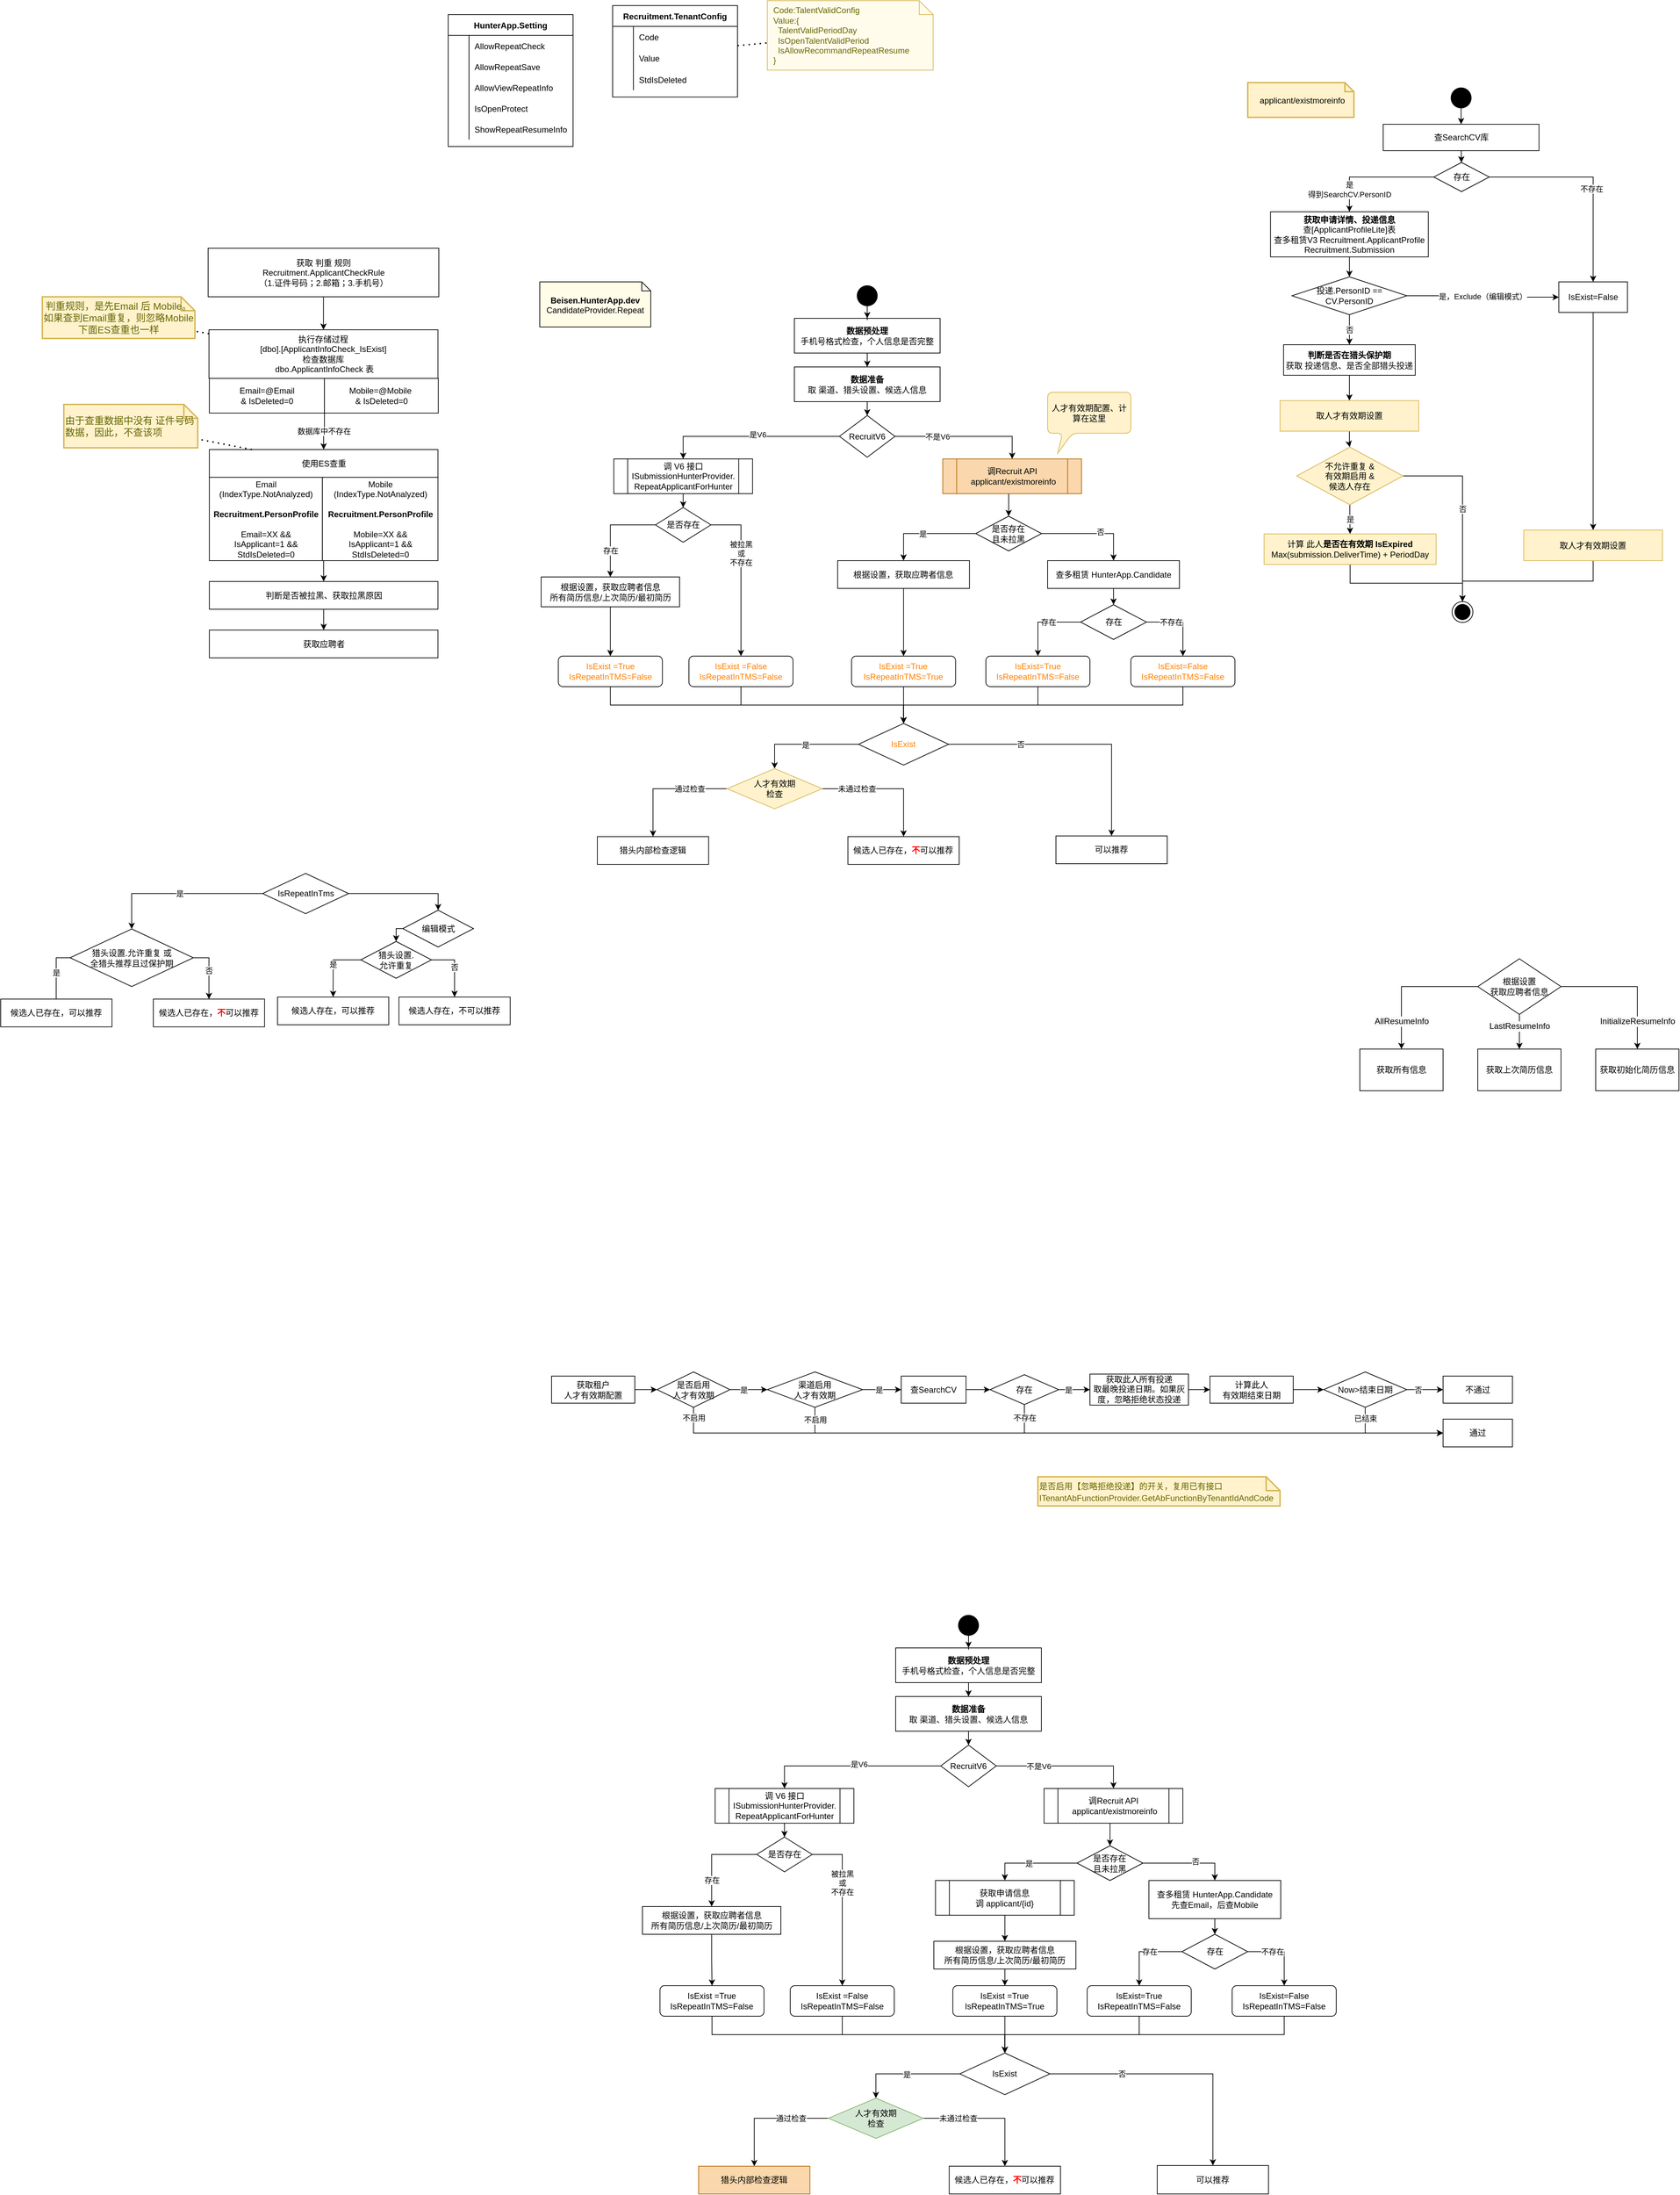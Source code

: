 <mxfile version="13.9.9" type="github">
  <diagram id="tZS09PzCN494BnaMnOVT" name="Page-1">
    <mxGraphModel dx="3076" dy="762" grid="0" gridSize="10" guides="1" tooltips="1" connect="1" arrows="1" fold="1" page="1" pageScale="1" pageWidth="1654" pageHeight="2336" math="0" shadow="0">
      <root>
        <mxCell id="0" />
        <mxCell id="1" parent="0" />
        <mxCell id="f8CwQ1N9MNgYKKSePt2F-136" style="edgeStyle=orthogonalEdgeStyle;rounded=0;orthogonalLoop=1;jettySize=auto;html=1;exitX=0;exitY=0.5;exitDx=0;exitDy=0;entryX=0.5;entryY=0;entryDx=0;entryDy=0;" parent="1" source="bZ2OmphxYjbZUKwyX0bz-1" target="bZ2OmphxYjbZUKwyX0bz-2" edge="1">
          <mxGeometry relative="1" as="geometry" />
        </mxCell>
        <mxCell id="f8CwQ1N9MNgYKKSePt2F-137" value="是V6" style="edgeLabel;html=1;align=center;verticalAlign=middle;resizable=0;points=[];" parent="f8CwQ1N9MNgYKKSePt2F-136" vertex="1" connectable="0">
          <mxGeometry x="-0.081" y="-3" relative="1" as="geometry">
            <mxPoint as="offset" />
          </mxGeometry>
        </mxCell>
        <mxCell id="f8CwQ1N9MNgYKKSePt2F-138" style="edgeStyle=orthogonalEdgeStyle;rounded=0;orthogonalLoop=1;jettySize=auto;html=1;exitX=1;exitY=0.5;exitDx=0;exitDy=0;entryX=0.5;entryY=0;entryDx=0;entryDy=0;" parent="1" source="bZ2OmphxYjbZUKwyX0bz-1" target="f8CwQ1N9MNgYKKSePt2F-13" edge="1">
          <mxGeometry relative="1" as="geometry" />
        </mxCell>
        <mxCell id="f8CwQ1N9MNgYKKSePt2F-139" value="不是V6" style="edgeLabel;html=1;align=center;verticalAlign=middle;resizable=0;points=[];" parent="f8CwQ1N9MNgYKKSePt2F-138" vertex="1" connectable="0">
          <mxGeometry x="-0.392" relative="1" as="geometry">
            <mxPoint as="offset" />
          </mxGeometry>
        </mxCell>
        <mxCell id="bZ2OmphxYjbZUKwyX0bz-1" value="RecruitV6" style="rhombus;whiteSpace=wrap;html=1;" parent="1" vertex="1">
          <mxGeometry x="444" y="617.5" width="80" height="60" as="geometry" />
        </mxCell>
        <mxCell id="bZ2OmphxYjbZUKwyX0bz-4" value="" style="edgeStyle=orthogonalEdgeStyle;rounded=0;orthogonalLoop=1;jettySize=auto;html=1;" parent="1" source="bZ2OmphxYjbZUKwyX0bz-2" target="bZ2OmphxYjbZUKwyX0bz-3" edge="1">
          <mxGeometry relative="1" as="geometry" />
        </mxCell>
        <mxCell id="bZ2OmphxYjbZUKwyX0bz-2" value="调 V6 接口&lt;br&gt;ISubmissionHunterProvider.&lt;br&gt;RepeatApplicantForHunter" style="shape=process;whiteSpace=wrap;html=1;backgroundOutline=1;" parent="1" vertex="1">
          <mxGeometry x="118.74" y="680" width="200" height="50" as="geometry" />
        </mxCell>
        <mxCell id="f8CwQ1N9MNgYKKSePt2F-27" value="存在" style="edgeStyle=orthogonalEdgeStyle;rounded=0;orthogonalLoop=1;jettySize=auto;html=1;exitX=0;exitY=0.5;exitDx=0;exitDy=0;" parent="1" source="bZ2OmphxYjbZUKwyX0bz-3" target="f8CwQ1N9MNgYKKSePt2F-25" edge="1">
          <mxGeometry x="0.457" relative="1" as="geometry">
            <mxPoint as="offset" />
          </mxGeometry>
        </mxCell>
        <mxCell id="f8CwQ1N9MNgYKKSePt2F-133" value="被拉黑&lt;br&gt;或&lt;br&gt;不存在" style="edgeStyle=orthogonalEdgeStyle;rounded=0;orthogonalLoop=1;jettySize=auto;html=1;exitX=1;exitY=0.5;exitDx=0;exitDy=0;entryX=0.5;entryY=0;entryDx=0;entryDy=0;" parent="1" source="bZ2OmphxYjbZUKwyX0bz-3" target="f8CwQ1N9MNgYKKSePt2F-132" edge="1">
          <mxGeometry x="-0.274" relative="1" as="geometry">
            <mxPoint as="offset" />
          </mxGeometry>
        </mxCell>
        <mxCell id="bZ2OmphxYjbZUKwyX0bz-3" value="是否存在" style="rhombus;whiteSpace=wrap;html=1;" parent="1" vertex="1">
          <mxGeometry x="178.74" y="750" width="80" height="50" as="geometry" />
        </mxCell>
        <mxCell id="bZ2OmphxYjbZUKwyX0bz-8" value="获取所有信息" style="rounded=0;whiteSpace=wrap;html=1;" parent="1" vertex="1">
          <mxGeometry x="1194" y="1530" width="120" height="60" as="geometry" />
        </mxCell>
        <mxCell id="bZ2OmphxYjbZUKwyX0bz-14" value="&lt;span style=&quot;color: rgb(0 , 0 , 0) ; font-family: &amp;#34;helvetica&amp;#34; ; font-size: 12px ; font-style: normal ; font-weight: 400 ; letter-spacing: normal ; text-align: center ; text-indent: 0px ; text-transform: none ; word-spacing: 0px ; background-color: rgb(248 , 249 , 250) ; display: inline ; float: none&quot;&gt;AllResumeInfo&lt;/span&gt;" style="edgeStyle=orthogonalEdgeStyle;rounded=0;orthogonalLoop=1;jettySize=auto;html=1;exitX=0;exitY=0.5;exitDx=0;exitDy=0;entryX=0.5;entryY=0;entryDx=0;entryDy=0;" parent="1" source="bZ2OmphxYjbZUKwyX0bz-9" target="bZ2OmphxYjbZUKwyX0bz-8" edge="1">
          <mxGeometry x="0.6" relative="1" as="geometry">
            <mxPoint as="offset" />
          </mxGeometry>
        </mxCell>
        <mxCell id="bZ2OmphxYjbZUKwyX0bz-15" value="&lt;span style=&quot;color: rgb(0 , 0 , 0) ; font-family: &amp;#34;helvetica&amp;#34; ; font-size: 12px ; font-style: normal ; font-weight: 400 ; letter-spacing: normal ; text-align: center ; text-indent: 0px ; text-transform: none ; word-spacing: 0px ; background-color: rgb(248 , 249 , 250) ; display: inline ; float: none&quot;&gt;InitializeResumeInfo&lt;/span&gt;" style="edgeStyle=orthogonalEdgeStyle;rounded=0;orthogonalLoop=1;jettySize=auto;html=1;exitX=1;exitY=0.5;exitDx=0;exitDy=0;entryX=0.5;entryY=0;entryDx=0;entryDy=0;" parent="1" source="bZ2OmphxYjbZUKwyX0bz-9" target="bZ2OmphxYjbZUKwyX0bz-11" edge="1">
          <mxGeometry x="0.6" relative="1" as="geometry">
            <mxPoint as="offset" />
          </mxGeometry>
        </mxCell>
        <mxCell id="bZ2OmphxYjbZUKwyX0bz-9" value="根据设置&lt;br&gt;获取应聘者信息" style="rhombus;whiteSpace=wrap;html=1;" parent="1" vertex="1">
          <mxGeometry x="1364" y="1400" width="120" height="80" as="geometry" />
        </mxCell>
        <mxCell id="bZ2OmphxYjbZUKwyX0bz-10" value="获取上次简历信息" style="rounded=0;whiteSpace=wrap;html=1;" parent="1" vertex="1">
          <mxGeometry x="1364" y="1530" width="120" height="60" as="geometry" />
        </mxCell>
        <mxCell id="bZ2OmphxYjbZUKwyX0bz-11" value="获取初始化简历信息" style="rounded=0;whiteSpace=wrap;html=1;" parent="1" vertex="1">
          <mxGeometry x="1534" y="1530" width="120" height="60" as="geometry" />
        </mxCell>
        <mxCell id="bZ2OmphxYjbZUKwyX0bz-17" value="使用ES查重" style="rounded=0;whiteSpace=wrap;html=1;" parent="1" vertex="1">
          <mxGeometry x="-464.25" y="666.5" width="329.5" height="40" as="geometry" />
        </mxCell>
        <mxCell id="f8CwQ1N9MNgYKKSePt2F-128" style="edgeStyle=orthogonalEdgeStyle;rounded=0;orthogonalLoop=1;jettySize=auto;html=1;exitX=1;exitY=1;exitDx=0;exitDy=0;entryX=0.5;entryY=0;entryDx=0;entryDy=0;" parent="1" source="bZ2OmphxYjbZUKwyX0bz-19" target="f8CwQ1N9MNgYKKSePt2F-11" edge="1">
          <mxGeometry relative="1" as="geometry" />
        </mxCell>
        <mxCell id="bZ2OmphxYjbZUKwyX0bz-19" value="Email&lt;br&gt;(IndexType.NotAnalyzed)&lt;br&gt;&lt;br&gt;&lt;b&gt;Recruitment.PersonProfile&lt;br&gt;&lt;/b&gt;&lt;br&gt;Email=XX &amp;amp;&amp;amp;&lt;br&gt;IsApplicant=1 &amp;amp;&amp;amp;&lt;br&gt;StdIsDeleted=0" style="rounded=0;whiteSpace=wrap;html=1;" parent="1" vertex="1">
          <mxGeometry x="-464.25" y="706.5" width="163" height="120" as="geometry" />
        </mxCell>
        <mxCell id="bZ2OmphxYjbZUKwyX0bz-20" value="Mobile&lt;br&gt;(IndexType.NotAnalyzed)&lt;br&gt;&lt;br&gt;&lt;b&gt;Recruitment.PersonProfile&lt;br&gt;&lt;/b&gt;&lt;br&gt;Mobile=XX &amp;amp;&amp;amp;&lt;br&gt;IsApplicant=1 &amp;amp;&amp;amp;&lt;br&gt;StdIsDeleted=0&lt;b&gt;&lt;br&gt;&lt;/b&gt;" style="rounded=0;whiteSpace=wrap;html=1;" parent="1" vertex="1">
          <mxGeometry x="-301.25" y="706.5" width="166.5" height="120" as="geometry" />
        </mxCell>
        <mxCell id="bZ2OmphxYjbZUKwyX0bz-24" value="执行存储过程&lt;br&gt;[dbo].[ApplicantInfoCheck_IsExist]&lt;br&gt;检查数据库&lt;br&gt;&amp;nbsp;dbo.ApplicantInfoCheck 表" style="rounded=0;whiteSpace=wrap;html=1;" parent="1" vertex="1">
          <mxGeometry x="-464.75" y="494" width="330" height="70" as="geometry" />
        </mxCell>
        <mxCell id="f8CwQ1N9MNgYKKSePt2F-10" value="数据库中不存在" style="edgeStyle=orthogonalEdgeStyle;rounded=0;orthogonalLoop=1;jettySize=auto;html=1;exitX=1;exitY=1;exitDx=0;exitDy=0;entryX=0.5;entryY=0;entryDx=0;entryDy=0;" parent="1" source="bZ2OmphxYjbZUKwyX0bz-25" target="bZ2OmphxYjbZUKwyX0bz-17" edge="1">
          <mxGeometry relative="1" as="geometry" />
        </mxCell>
        <mxCell id="bZ2OmphxYjbZUKwyX0bz-25" value="Email=@Email &lt;br&gt;&amp;amp; IsDeleted=0" style="rounded=0;whiteSpace=wrap;html=1;" parent="1" vertex="1">
          <mxGeometry x="-464.25" y="564" width="165.88" height="50" as="geometry" />
        </mxCell>
        <mxCell id="bZ2OmphxYjbZUKwyX0bz-26" value="Mobile=@Mobile&amp;nbsp;&lt;br&gt;&amp;amp; IsDeleted=0" style="rounded=0;whiteSpace=wrap;html=1;" parent="1" vertex="1">
          <mxGeometry x="-298.37" y="564" width="164.12" height="50" as="geometry" />
        </mxCell>
        <mxCell id="f8CwQ1N9MNgYKKSePt2F-9" value="" style="edgeStyle=orthogonalEdgeStyle;rounded=0;orthogonalLoop=1;jettySize=auto;html=1;entryX=0.5;entryY=0;entryDx=0;entryDy=0;" parent="1" source="bZ2OmphxYjbZUKwyX0bz-29" target="bZ2OmphxYjbZUKwyX0bz-24" edge="1">
          <mxGeometry relative="1" as="geometry" />
        </mxCell>
        <mxCell id="bZ2OmphxYjbZUKwyX0bz-29" value="获取 判重 规则&lt;br&gt;Recruitment.ApplicantCheckRule&lt;br&gt;（1.证件号码；2.邮箱；3.手机号）" style="rounded=0;whiteSpace=wrap;html=1;" parent="1" vertex="1">
          <mxGeometry x="-466" y="376.5" width="332.5" height="70" as="geometry" />
        </mxCell>
        <mxCell id="bZ2OmphxYjbZUKwyX0bz-31" value="由于查重数据中没有 证件号码 数据，因此，不查该项" style="shape=note;strokeWidth=2;fontSize=14;size=20;whiteSpace=wrap;html=1;fillColor=#fff2cc;strokeColor=#d6b656;fontColor=#666600;align=left;" parent="1" vertex="1">
          <mxGeometry x="-674" y="601.5" width="193" height="62.5" as="geometry" />
        </mxCell>
        <mxCell id="bZ2OmphxYjbZUKwyX0bz-32" value="" style="endArrow=none;dashed=1;html=1;dashPattern=1 3;strokeWidth=2;" parent="1" source="bZ2OmphxYjbZUKwyX0bz-17" target="bZ2OmphxYjbZUKwyX0bz-31" edge="1">
          <mxGeometry width="50" height="50" relative="1" as="geometry">
            <mxPoint x="-74.75" y="756.5" as="sourcePoint" />
            <mxPoint x="-24.75" y="706.5" as="targetPoint" />
          </mxGeometry>
        </mxCell>
        <mxCell id="bZ2OmphxYjbZUKwyX0bz-34" value="判重规则，是先Email 后 Mobile。如果查到Email重复，则忽略Mobile&lt;br&gt;下面ES查重也一样" style="shape=note;strokeWidth=2;fontSize=14;size=20;whiteSpace=wrap;html=1;fillColor=#fff2cc;strokeColor=#d6b656;fontColor=#666600;" parent="1" vertex="1">
          <mxGeometry x="-705" y="446.5" width="220" height="60" as="geometry" />
        </mxCell>
        <mxCell id="bZ2OmphxYjbZUKwyX0bz-35" value="" style="endArrow=none;dashed=1;html=1;dashPattern=1 3;strokeWidth=2;" parent="1" source="bZ2OmphxYjbZUKwyX0bz-24" target="bZ2OmphxYjbZUKwyX0bz-34" edge="1">
          <mxGeometry width="50" height="50" relative="1" as="geometry">
            <mxPoint x="-11.25" y="564" as="sourcePoint" />
            <mxPoint x="38.75" y="514" as="targetPoint" />
          </mxGeometry>
        </mxCell>
        <mxCell id="bZ2OmphxYjbZUKwyX0bz-13" value="&lt;span style=&quot;color: rgb(0 , 0 , 0) ; font-family: &amp;#34;helvetica&amp;#34; ; font-size: 12px ; font-style: normal ; font-weight: 400 ; letter-spacing: normal ; text-align: center ; text-indent: 0px ; text-transform: none ; word-spacing: 0px ; background-color: rgb(248 , 249 , 250) ; display: inline ; float: none&quot;&gt;LastResumeInfo&lt;/span&gt;" style="edgeStyle=orthogonalEdgeStyle;rounded=0;orthogonalLoop=1;jettySize=auto;html=1;" parent="1" source="bZ2OmphxYjbZUKwyX0bz-9" target="bZ2OmphxYjbZUKwyX0bz-10" edge="1">
          <mxGeometry x="-0.333" relative="1" as="geometry">
            <mxPoint as="offset" />
          </mxGeometry>
        </mxCell>
        <mxCell id="f8CwQ1N9MNgYKKSePt2F-6" value="" style="edgeStyle=orthogonalEdgeStyle;rounded=0;orthogonalLoop=1;jettySize=auto;html=1;" parent="1" source="f8CwQ1N9MNgYKKSePt2F-2" target="f8CwQ1N9MNgYKKSePt2F-3" edge="1">
          <mxGeometry relative="1" as="geometry" />
        </mxCell>
        <mxCell id="f8CwQ1N9MNgYKKSePt2F-2" value="&lt;b&gt;数据预处理&lt;/b&gt;&lt;br&gt;手机号格式检查，个人信息是否完整" style="rounded=0;whiteSpace=wrap;html=1;" parent="1" vertex="1">
          <mxGeometry x="379" y="477.5" width="210" height="50" as="geometry" />
        </mxCell>
        <mxCell id="f8CwQ1N9MNgYKKSePt2F-7" value="" style="edgeStyle=orthogonalEdgeStyle;rounded=0;orthogonalLoop=1;jettySize=auto;html=1;" parent="1" source="f8CwQ1N9MNgYKKSePt2F-3" target="bZ2OmphxYjbZUKwyX0bz-1" edge="1">
          <mxGeometry relative="1" as="geometry" />
        </mxCell>
        <mxCell id="f8CwQ1N9MNgYKKSePt2F-3" value="&lt;b&gt;数据准备&lt;/b&gt;&lt;br&gt;取 渠道、猎头设置、候选人信息" style="rounded=0;whiteSpace=wrap;html=1;" parent="1" vertex="1">
          <mxGeometry x="379" y="547.5" width="210" height="50" as="geometry" />
        </mxCell>
        <mxCell id="f8CwQ1N9MNgYKKSePt2F-5" value="" style="edgeStyle=orthogonalEdgeStyle;rounded=0;orthogonalLoop=1;jettySize=auto;html=1;" parent="1" source="f8CwQ1N9MNgYKKSePt2F-4" target="f8CwQ1N9MNgYKKSePt2F-2" edge="1">
          <mxGeometry relative="1" as="geometry" />
        </mxCell>
        <mxCell id="f8CwQ1N9MNgYKKSePt2F-4" value="" style="ellipse;fillColor=#000000;strokeColor=none;" parent="1" vertex="1">
          <mxGeometry x="469" y="430" width="30" height="30" as="geometry" />
        </mxCell>
        <mxCell id="f8CwQ1N9MNgYKKSePt2F-129" value="" style="edgeStyle=orthogonalEdgeStyle;rounded=0;orthogonalLoop=1;jettySize=auto;html=1;" parent="1" source="f8CwQ1N9MNgYKKSePt2F-11" target="f8CwQ1N9MNgYKKSePt2F-12" edge="1">
          <mxGeometry relative="1" as="geometry" />
        </mxCell>
        <mxCell id="f8CwQ1N9MNgYKKSePt2F-11" value="判断是否被拉黑、获取拉黑原因" style="rounded=0;whiteSpace=wrap;html=1;" parent="1" vertex="1">
          <mxGeometry x="-464.25" y="856.5" width="329.5" height="40" as="geometry" />
        </mxCell>
        <mxCell id="f8CwQ1N9MNgYKKSePt2F-12" value="获取应聘者" style="rounded=0;whiteSpace=wrap;html=1;" parent="1" vertex="1">
          <mxGeometry x="-464.25" y="926.5" width="329.5" height="40" as="geometry" />
        </mxCell>
        <mxCell id="f8CwQ1N9MNgYKKSePt2F-22" style="edgeStyle=orthogonalEdgeStyle;rounded=0;orthogonalLoop=1;jettySize=auto;html=1;exitX=0.5;exitY=1;exitDx=0;exitDy=0;entryX=0.5;entryY=0;entryDx=0;entryDy=0;" parent="1" source="f8CwQ1N9MNgYKKSePt2F-13" target="f8CwQ1N9MNgYKKSePt2F-14" edge="1">
          <mxGeometry relative="1" as="geometry" />
        </mxCell>
        <mxCell id="f8CwQ1N9MNgYKKSePt2F-13" value="调Recruit API&lt;br&gt;&amp;nbsp;applicant/existmoreinfo" style="shape=process;whiteSpace=wrap;html=1;backgroundOutline=1;fillColor=#fad7ac;strokeColor=#b46504;" parent="1" vertex="1">
          <mxGeometry x="592.88" y="680" width="200" height="50" as="geometry" />
        </mxCell>
        <mxCell id="f8CwQ1N9MNgYKKSePt2F-140" style="edgeStyle=orthogonalEdgeStyle;rounded=0;orthogonalLoop=1;jettySize=auto;html=1;exitX=0;exitY=0.5;exitDx=0;exitDy=0;entryX=0.5;entryY=0;entryDx=0;entryDy=0;" parent="1" source="f8CwQ1N9MNgYKKSePt2F-14" target="f8CwQ1N9MNgYKKSePt2F-29" edge="1">
          <mxGeometry relative="1" as="geometry">
            <mxPoint x="536.37" y="812.5" as="targetPoint" />
          </mxGeometry>
        </mxCell>
        <mxCell id="f8CwQ1N9MNgYKKSePt2F-150" value="是" style="edgeLabel;html=1;align=center;verticalAlign=middle;resizable=0;points=[];" parent="f8CwQ1N9MNgYKKSePt2F-140" vertex="1" connectable="0">
          <mxGeometry x="0.076" relative="1" as="geometry">
            <mxPoint as="offset" />
          </mxGeometry>
        </mxCell>
        <mxCell id="f8CwQ1N9MNgYKKSePt2F-141" style="edgeStyle=orthogonalEdgeStyle;rounded=0;orthogonalLoop=1;jettySize=auto;html=1;exitX=1;exitY=0.5;exitDx=0;exitDy=0;entryX=0.5;entryY=0;entryDx=0;entryDy=0;" parent="1" source="f8CwQ1N9MNgYKKSePt2F-14" target="f8CwQ1N9MNgYKKSePt2F-31" edge="1">
          <mxGeometry relative="1" as="geometry" />
        </mxCell>
        <mxCell id="f8CwQ1N9MNgYKKSePt2F-151" value="否" style="edgeLabel;html=1;align=center;verticalAlign=middle;resizable=0;points=[];" parent="f8CwQ1N9MNgYKKSePt2F-141" vertex="1" connectable="0">
          <mxGeometry x="0.177" y="3" relative="1" as="geometry">
            <mxPoint as="offset" />
          </mxGeometry>
        </mxCell>
        <mxCell id="f8CwQ1N9MNgYKKSePt2F-14" value="是否存在&lt;br&gt;且未拉黑" style="rhombus;whiteSpace=wrap;html=1;" parent="1" vertex="1">
          <mxGeometry x="640.37" y="762.5" width="95" height="50" as="geometry" />
        </mxCell>
        <mxCell id="f8CwQ1N9MNgYKKSePt2F-131" value="" style="edgeStyle=orthogonalEdgeStyle;rounded=0;orthogonalLoop=1;jettySize=auto;html=1;" parent="1" source="f8CwQ1N9MNgYKKSePt2F-25" target="f8CwQ1N9MNgYKKSePt2F-130" edge="1">
          <mxGeometry relative="1" as="geometry" />
        </mxCell>
        <mxCell id="f8CwQ1N9MNgYKKSePt2F-25" value="根据设置，获取应聘者信息&lt;br&gt;所有简历信息/上次简历/最初简历" style="rounded=0;whiteSpace=wrap;html=1;" parent="1" vertex="1">
          <mxGeometry x="14" y="850" width="199.5" height="43" as="geometry" />
        </mxCell>
        <mxCell id="f8CwQ1N9MNgYKKSePt2F-44" value="" style="edgeStyle=orthogonalEdgeStyle;rounded=0;orthogonalLoop=1;jettySize=auto;html=1;" parent="1" source="f8CwQ1N9MNgYKKSePt2F-29" target="f8CwQ1N9MNgYKKSePt2F-43" edge="1">
          <mxGeometry relative="1" as="geometry" />
        </mxCell>
        <mxCell id="f8CwQ1N9MNgYKKSePt2F-29" value="根据设置，获取应聘者信息" style="rounded=0;whiteSpace=wrap;html=1;" parent="1" vertex="1">
          <mxGeometry x="441.37" y="826.5" width="190" height="40" as="geometry" />
        </mxCell>
        <mxCell id="f8CwQ1N9MNgYKKSePt2F-37" value="" style="edgeStyle=orthogonalEdgeStyle;rounded=0;orthogonalLoop=1;jettySize=auto;html=1;" parent="1" source="f8CwQ1N9MNgYKKSePt2F-31" target="f8CwQ1N9MNgYKKSePt2F-36" edge="1">
          <mxGeometry relative="1" as="geometry" />
        </mxCell>
        <mxCell id="f8CwQ1N9MNgYKKSePt2F-31" value="查多租赁 HunterApp.Candidate" style="rounded=0;whiteSpace=wrap;html=1;" parent="1" vertex="1">
          <mxGeometry x="744.0" y="826.5" width="190" height="40" as="geometry" />
        </mxCell>
        <mxCell id="f8CwQ1N9MNgYKKSePt2F-41" value="存在" style="edgeStyle=orthogonalEdgeStyle;rounded=0;orthogonalLoop=1;jettySize=auto;html=1;entryX=0.5;entryY=0;entryDx=0;entryDy=0;exitX=0;exitY=0.5;exitDx=0;exitDy=0;" parent="1" source="f8CwQ1N9MNgYKKSePt2F-36" target="f8CwQ1N9MNgYKKSePt2F-38" edge="1">
          <mxGeometry x="-0.15" relative="1" as="geometry">
            <mxPoint x="728" y="906" as="sourcePoint" />
            <mxPoint as="offset" />
          </mxGeometry>
        </mxCell>
        <mxCell id="f8CwQ1N9MNgYKKSePt2F-42" value="不存在" style="edgeStyle=orthogonalEdgeStyle;rounded=0;orthogonalLoop=1;jettySize=auto;html=1;entryX=0.5;entryY=0;entryDx=0;entryDy=0;exitX=1;exitY=0.5;exitDx=0;exitDy=0;" parent="1" source="f8CwQ1N9MNgYKKSePt2F-36" target="f8CwQ1N9MNgYKKSePt2F-39" edge="1">
          <mxGeometry x="-0.32" relative="1" as="geometry">
            <mxPoint x="879" y="915" as="sourcePoint" />
            <mxPoint x="1" as="offset" />
          </mxGeometry>
        </mxCell>
        <mxCell id="f8CwQ1N9MNgYKKSePt2F-36" value="存在" style="rhombus;whiteSpace=wrap;html=1;" parent="1" vertex="1">
          <mxGeometry x="791.5" y="890" width="95" height="50" as="geometry" />
        </mxCell>
        <mxCell id="f8CwQ1N9MNgYKKSePt2F-145" style="edgeStyle=orthogonalEdgeStyle;rounded=0;orthogonalLoop=1;jettySize=auto;html=1;exitX=0.5;exitY=1;exitDx=0;exitDy=0;" parent="1" source="f8CwQ1N9MNgYKKSePt2F-38" target="f8CwQ1N9MNgYKKSePt2F-109" edge="1">
          <mxGeometry relative="1" as="geometry" />
        </mxCell>
        <mxCell id="f8CwQ1N9MNgYKKSePt2F-38" value="&lt;span style=&quot;&quot;&gt;IsExist=True&lt;br&gt;IsRepeatInTMS=False&lt;/span&gt;" style="rounded=1;whiteSpace=wrap;html=1;fontColor=#FF8000;" parent="1" vertex="1">
          <mxGeometry x="655" y="964" width="150" height="44" as="geometry" />
        </mxCell>
        <mxCell id="f8CwQ1N9MNgYKKSePt2F-149" style="edgeStyle=orthogonalEdgeStyle;rounded=0;orthogonalLoop=1;jettySize=auto;html=1;exitX=0.5;exitY=1;exitDx=0;exitDy=0;" parent="1" source="f8CwQ1N9MNgYKKSePt2F-39" target="f8CwQ1N9MNgYKKSePt2F-109" edge="1">
          <mxGeometry relative="1" as="geometry" />
        </mxCell>
        <mxCell id="f8CwQ1N9MNgYKKSePt2F-39" value="&lt;span style=&quot;&quot;&gt;IsExist=False&lt;br&gt;IsRepeatInTMS=False&lt;/span&gt;" style="rounded=1;whiteSpace=wrap;html=1;fontColor=#FF8000;" parent="1" vertex="1">
          <mxGeometry x="864" y="964" width="150" height="44" as="geometry" />
        </mxCell>
        <mxCell id="f8CwQ1N9MNgYKKSePt2F-148" style="edgeStyle=orthogonalEdgeStyle;rounded=0;orthogonalLoop=1;jettySize=auto;html=1;exitX=0.5;exitY=1;exitDx=0;exitDy=0;" parent="1" source="f8CwQ1N9MNgYKKSePt2F-43" target="f8CwQ1N9MNgYKKSePt2F-109" edge="1">
          <mxGeometry relative="1" as="geometry" />
        </mxCell>
        <mxCell id="f8CwQ1N9MNgYKKSePt2F-43" value="&lt;font style=&quot;font-size: 12px&quot; color=&quot;#ff8000&quot;&gt;IsExist =True&lt;br&gt;IsRepeatInTMS=True&lt;/font&gt;" style="rounded=1;whiteSpace=wrap;html=1;" parent="1" vertex="1">
          <mxGeometry x="461.37" y="964" width="150" height="44" as="geometry" />
        </mxCell>
        <mxCell id="f8CwQ1N9MNgYKKSePt2F-68" value="HunterApp.Setting" style="shape=table;startSize=30;container=1;collapsible=1;childLayout=tableLayout;fixedRows=1;rowLines=0;fontStyle=1;align=center;resizeLast=1;" parent="1" vertex="1">
          <mxGeometry x="-120" y="40" width="180" height="190" as="geometry" />
        </mxCell>
        <mxCell id="f8CwQ1N9MNgYKKSePt2F-72" value="" style="shape=partialRectangle;collapsible=0;dropTarget=0;pointerEvents=0;fillColor=none;top=0;left=0;bottom=0;right=0;points=[[0,0.5],[1,0.5]];portConstraint=eastwest;" parent="f8CwQ1N9MNgYKKSePt2F-68" vertex="1">
          <mxGeometry y="30" width="180" height="30" as="geometry" />
        </mxCell>
        <mxCell id="f8CwQ1N9MNgYKKSePt2F-73" value="" style="shape=partialRectangle;connectable=0;fillColor=none;top=0;left=0;bottom=0;right=0;editable=1;overflow=hidden;" parent="f8CwQ1N9MNgYKKSePt2F-72" vertex="1">
          <mxGeometry width="30" height="30" as="geometry" />
        </mxCell>
        <mxCell id="f8CwQ1N9MNgYKKSePt2F-74" value="AllowRepeatCheck" style="shape=partialRectangle;connectable=0;fillColor=none;top=0;left=0;bottom=0;right=0;align=left;spacingLeft=6;overflow=hidden;" parent="f8CwQ1N9MNgYKKSePt2F-72" vertex="1">
          <mxGeometry x="30" width="150" height="30" as="geometry" />
        </mxCell>
        <mxCell id="f8CwQ1N9MNgYKKSePt2F-75" value="" style="shape=partialRectangle;collapsible=0;dropTarget=0;pointerEvents=0;fillColor=none;top=0;left=0;bottom=0;right=0;points=[[0,0.5],[1,0.5]];portConstraint=eastwest;" parent="f8CwQ1N9MNgYKKSePt2F-68" vertex="1">
          <mxGeometry y="60" width="180" height="30" as="geometry" />
        </mxCell>
        <mxCell id="f8CwQ1N9MNgYKKSePt2F-76" value="" style="shape=partialRectangle;connectable=0;fillColor=none;top=0;left=0;bottom=0;right=0;editable=1;overflow=hidden;" parent="f8CwQ1N9MNgYKKSePt2F-75" vertex="1">
          <mxGeometry width="30" height="30" as="geometry" />
        </mxCell>
        <mxCell id="f8CwQ1N9MNgYKKSePt2F-77" value="AllowRepeatSave" style="shape=partialRectangle;connectable=0;fillColor=none;top=0;left=0;bottom=0;right=0;align=left;spacingLeft=6;overflow=hidden;" parent="f8CwQ1N9MNgYKKSePt2F-75" vertex="1">
          <mxGeometry x="30" width="150" height="30" as="geometry" />
        </mxCell>
        <mxCell id="f8CwQ1N9MNgYKKSePt2F-78" value="" style="shape=partialRectangle;collapsible=0;dropTarget=0;pointerEvents=0;fillColor=none;top=0;left=0;bottom=0;right=0;points=[[0,0.5],[1,0.5]];portConstraint=eastwest;" parent="f8CwQ1N9MNgYKKSePt2F-68" vertex="1">
          <mxGeometry y="90" width="180" height="30" as="geometry" />
        </mxCell>
        <mxCell id="f8CwQ1N9MNgYKKSePt2F-79" value="" style="shape=partialRectangle;connectable=0;fillColor=none;top=0;left=0;bottom=0;right=0;editable=1;overflow=hidden;" parent="f8CwQ1N9MNgYKKSePt2F-78" vertex="1">
          <mxGeometry width="30" height="30" as="geometry" />
        </mxCell>
        <mxCell id="f8CwQ1N9MNgYKKSePt2F-80" value="AllowViewRepeatInfo" style="shape=partialRectangle;connectable=0;fillColor=none;top=0;left=0;bottom=0;right=0;align=left;spacingLeft=6;overflow=hidden;" parent="f8CwQ1N9MNgYKKSePt2F-78" vertex="1">
          <mxGeometry x="30" width="150" height="30" as="geometry" />
        </mxCell>
        <mxCell id="f8CwQ1N9MNgYKKSePt2F-81" style="shape=partialRectangle;collapsible=0;dropTarget=0;pointerEvents=0;fillColor=none;top=0;left=0;bottom=0;right=0;points=[[0,0.5],[1,0.5]];portConstraint=eastwest;" parent="f8CwQ1N9MNgYKKSePt2F-68" vertex="1">
          <mxGeometry y="120" width="180" height="30" as="geometry" />
        </mxCell>
        <mxCell id="f8CwQ1N9MNgYKKSePt2F-82" style="shape=partialRectangle;connectable=0;fillColor=none;top=0;left=0;bottom=0;right=0;editable=1;overflow=hidden;" parent="f8CwQ1N9MNgYKKSePt2F-81" vertex="1">
          <mxGeometry width="30" height="30" as="geometry" />
        </mxCell>
        <mxCell id="f8CwQ1N9MNgYKKSePt2F-83" value="IsOpenProtect" style="shape=partialRectangle;connectable=0;fillColor=none;top=0;left=0;bottom=0;right=0;align=left;spacingLeft=6;overflow=hidden;" parent="f8CwQ1N9MNgYKKSePt2F-81" vertex="1">
          <mxGeometry x="30" width="150" height="30" as="geometry" />
        </mxCell>
        <mxCell id="f8CwQ1N9MNgYKKSePt2F-84" style="shape=partialRectangle;collapsible=0;dropTarget=0;pointerEvents=0;fillColor=none;top=0;left=0;bottom=0;right=0;points=[[0,0.5],[1,0.5]];portConstraint=eastwest;" parent="f8CwQ1N9MNgYKKSePt2F-68" vertex="1">
          <mxGeometry y="150" width="180" height="30" as="geometry" />
        </mxCell>
        <mxCell id="f8CwQ1N9MNgYKKSePt2F-85" style="shape=partialRectangle;connectable=0;fillColor=none;top=0;left=0;bottom=0;right=0;editable=1;overflow=hidden;" parent="f8CwQ1N9MNgYKKSePt2F-84" vertex="1">
          <mxGeometry width="30" height="30" as="geometry" />
        </mxCell>
        <mxCell id="f8CwQ1N9MNgYKKSePt2F-86" value="ShowRepeatResumeInfo" style="shape=partialRectangle;connectable=0;fillColor=none;top=0;left=0;bottom=0;right=0;align=left;spacingLeft=6;overflow=hidden;" parent="f8CwQ1N9MNgYKKSePt2F-84" vertex="1">
          <mxGeometry x="30" width="150" height="30" as="geometry" />
        </mxCell>
        <mxCell id="f8CwQ1N9MNgYKKSePt2F-87" value="Recruitment.TenantConfig" style="shape=table;startSize=30;container=1;collapsible=1;childLayout=tableLayout;fixedRows=1;rowLines=0;fontStyle=1;align=center;resizeLast=1;" parent="1" vertex="1">
          <mxGeometry x="117" y="27" width="180" height="131.75" as="geometry" />
        </mxCell>
        <mxCell id="f8CwQ1N9MNgYKKSePt2F-94" value="" style="shape=partialRectangle;collapsible=0;dropTarget=0;pointerEvents=0;fillColor=none;top=0;left=0;bottom=0;right=0;points=[[0,0.5],[1,0.5]];portConstraint=eastwest;" parent="f8CwQ1N9MNgYKKSePt2F-87" vertex="1">
          <mxGeometry y="30" width="180" height="30" as="geometry" />
        </mxCell>
        <mxCell id="f8CwQ1N9MNgYKKSePt2F-95" value="" style="shape=partialRectangle;connectable=0;fillColor=none;top=0;left=0;bottom=0;right=0;editable=1;overflow=hidden;" parent="f8CwQ1N9MNgYKKSePt2F-94" vertex="1">
          <mxGeometry width="30" height="30" as="geometry" />
        </mxCell>
        <mxCell id="f8CwQ1N9MNgYKKSePt2F-96" value="Code" style="shape=partialRectangle;connectable=0;fillColor=none;top=0;left=0;bottom=0;right=0;align=left;spacingLeft=6;overflow=hidden;" parent="f8CwQ1N9MNgYKKSePt2F-94" vertex="1">
          <mxGeometry x="30" width="150" height="30" as="geometry" />
        </mxCell>
        <mxCell id="f8CwQ1N9MNgYKKSePt2F-97" value="" style="shape=partialRectangle;collapsible=0;dropTarget=0;pointerEvents=0;fillColor=none;top=0;left=0;bottom=0;right=0;points=[[0,0.5],[1,0.5]];portConstraint=eastwest;" parent="f8CwQ1N9MNgYKKSePt2F-87" vertex="1">
          <mxGeometry y="60" width="180" height="31" as="geometry" />
        </mxCell>
        <mxCell id="f8CwQ1N9MNgYKKSePt2F-98" value="" style="shape=partialRectangle;connectable=0;fillColor=none;top=0;left=0;bottom=0;right=0;editable=1;overflow=hidden;" parent="f8CwQ1N9MNgYKKSePt2F-97" vertex="1">
          <mxGeometry width="30" height="31" as="geometry" />
        </mxCell>
        <mxCell id="f8CwQ1N9MNgYKKSePt2F-99" value="Value" style="shape=partialRectangle;connectable=0;fillColor=none;top=0;left=0;bottom=0;right=0;align=left;spacingLeft=6;overflow=hidden;" parent="f8CwQ1N9MNgYKKSePt2F-97" vertex="1">
          <mxGeometry x="30" width="150" height="31" as="geometry" />
        </mxCell>
        <mxCell id="f8CwQ1N9MNgYKKSePt2F-218" style="shape=partialRectangle;collapsible=0;dropTarget=0;pointerEvents=0;fillColor=none;top=0;left=0;bottom=0;right=0;points=[[0,0.5],[1,0.5]];portConstraint=eastwest;" parent="f8CwQ1N9MNgYKKSePt2F-87" vertex="1">
          <mxGeometry y="91" width="180" height="31" as="geometry" />
        </mxCell>
        <mxCell id="f8CwQ1N9MNgYKKSePt2F-219" style="shape=partialRectangle;connectable=0;fillColor=none;top=0;left=0;bottom=0;right=0;editable=1;overflow=hidden;" parent="f8CwQ1N9MNgYKKSePt2F-218" vertex="1">
          <mxGeometry width="30" height="31" as="geometry" />
        </mxCell>
        <mxCell id="f8CwQ1N9MNgYKKSePt2F-220" value="StdIsDeleted" style="shape=partialRectangle;connectable=0;fillColor=none;top=0;left=0;bottom=0;right=0;align=left;spacingLeft=6;overflow=hidden;" parent="f8CwQ1N9MNgYKKSePt2F-218" vertex="1">
          <mxGeometry x="30" width="150" height="31" as="geometry" />
        </mxCell>
        <mxCell id="f8CwQ1N9MNgYKKSePt2F-100" value="&lt;div style=&quot;font-size: 12px&quot;&gt;&lt;font style=&quot;font-size: 12px&quot;&gt;&amp;nbsp; Code:TalentValidConfig&lt;/font&gt;&lt;/div&gt;&lt;div style=&quot;font-size: 12px&quot;&gt;&lt;span&gt;&lt;font style=&quot;font-size: 12px&quot;&gt;&amp;nbsp; Value:{&lt;/font&gt;&lt;/span&gt;&lt;/div&gt;&lt;div style=&quot;font-size: 12px&quot;&gt;&lt;font style=&quot;font-size: 12px&quot;&gt;&lt;span&gt;&amp;nbsp; &amp;nbsp;&amp;nbsp;&lt;/span&gt;&lt;span&gt;TalentValidPeriodDay&lt;/span&gt;&lt;/font&gt;&lt;/div&gt;&lt;div style=&quot;font-size: 12px&quot;&gt;&lt;font style=&quot;font-size: 12px&quot;&gt;&amp;nbsp; &amp;nbsp; IsOpenTalentValidPeriod&lt;/font&gt;&lt;/div&gt;&lt;div style=&quot;font-size: 12px&quot;&gt;&lt;font style=&quot;font-size: 12px&quot;&gt;&amp;nbsp; &amp;nbsp; IsAllowRecommandRepeatResume&lt;/font&gt;&lt;/div&gt;&lt;div style=&quot;font-size: 12px&quot;&gt;&lt;font style=&quot;font-size: 12px&quot;&gt;&amp;nbsp; }&lt;/font&gt;&lt;/div&gt;" style="shape=note;strokeWidth=1;fontSize=14;size=20;whiteSpace=wrap;html=1;strokeColor=#d6b656;fontColor=#666600;align=left;fillColor=#FFFCEB;" parent="1" vertex="1">
          <mxGeometry x="340" y="20" width="239" height="100" as="geometry" />
        </mxCell>
        <mxCell id="f8CwQ1N9MNgYKKSePt2F-101" value="" style="endArrow=none;dashed=1;html=1;dashPattern=1 3;strokeWidth=2;" parent="1" source="f8CwQ1N9MNgYKKSePt2F-87" target="f8CwQ1N9MNgYKKSePt2F-100" edge="1">
          <mxGeometry width="50" height="50" relative="1" as="geometry">
            <mxPoint x="310" y="250" as="sourcePoint" />
            <mxPoint x="360" y="200" as="targetPoint" />
          </mxGeometry>
        </mxCell>
        <mxCell id="f8CwQ1N9MNgYKKSePt2F-192" style="edgeStyle=orthogonalEdgeStyle;rounded=0;orthogonalLoop=1;jettySize=auto;html=1;exitX=1;exitY=0.5;exitDx=0;exitDy=0;" parent="1" source="f8CwQ1N9MNgYKKSePt2F-109" target="f8CwQ1N9MNgYKKSePt2F-119" edge="1">
          <mxGeometry relative="1" as="geometry" />
        </mxCell>
        <mxCell id="f8CwQ1N9MNgYKKSePt2F-195" value="否" style="edgeLabel;html=1;align=center;verticalAlign=middle;resizable=0;points=[];" parent="f8CwQ1N9MNgYKKSePt2F-192" vertex="1" connectable="0">
          <mxGeometry x="-0.824" y="-1" relative="1" as="geometry">
            <mxPoint x="71" y="-1" as="offset" />
          </mxGeometry>
        </mxCell>
        <mxCell id="f8CwQ1N9MNgYKKSePt2F-194" style="edgeStyle=orthogonalEdgeStyle;rounded=0;orthogonalLoop=1;jettySize=auto;html=1;exitX=0;exitY=0.5;exitDx=0;exitDy=0;" parent="1" source="f8CwQ1N9MNgYKKSePt2F-109" target="f8CwQ1N9MNgYKKSePt2F-110" edge="1">
          <mxGeometry relative="1" as="geometry" />
        </mxCell>
        <mxCell id="f8CwQ1N9MNgYKKSePt2F-196" value="是" style="edgeLabel;html=1;align=center;verticalAlign=middle;resizable=0;points=[];" parent="f8CwQ1N9MNgYKKSePt2F-194" vertex="1" connectable="0">
          <mxGeometry x="-0.016" y="1" relative="1" as="geometry">
            <mxPoint as="offset" />
          </mxGeometry>
        </mxCell>
        <mxCell id="f8CwQ1N9MNgYKKSePt2F-109" value="&lt;font color=&quot;#ff8000&quot;&gt;IsExist&lt;/font&gt;" style="rhombus;whiteSpace=wrap;html=1;" parent="1" vertex="1">
          <mxGeometry x="471.37" y="1061" width="130" height="60" as="geometry" />
        </mxCell>
        <mxCell id="f8CwQ1N9MNgYKKSePt2F-116" value="未通过检查" style="edgeStyle=orthogonalEdgeStyle;rounded=0;orthogonalLoop=1;jettySize=auto;html=1;exitX=1;exitY=0.5;exitDx=0;exitDy=0;" parent="1" source="f8CwQ1N9MNgYKKSePt2F-110" target="f8CwQ1N9MNgYKKSePt2F-115" edge="1">
          <mxGeometry x="-0.465" relative="1" as="geometry">
            <mxPoint x="534.19" y="1346" as="targetPoint" />
            <mxPoint as="offset" />
          </mxGeometry>
        </mxCell>
        <mxCell id="f8CwQ1N9MNgYKKSePt2F-214" value="通过检查" style="edgeStyle=orthogonalEdgeStyle;rounded=0;orthogonalLoop=1;jettySize=auto;html=1;exitX=0;exitY=0.5;exitDx=0;exitDy=0;" parent="1" source="f8CwQ1N9MNgYKKSePt2F-110" target="f8CwQ1N9MNgYKKSePt2F-213" edge="1">
          <mxGeometry x="-0.38" relative="1" as="geometry">
            <mxPoint as="offset" />
          </mxGeometry>
        </mxCell>
        <mxCell id="f8CwQ1N9MNgYKKSePt2F-110" value="人才有效期&lt;br&gt;检查" style="rhombus;whiteSpace=wrap;html=1;fillColor=#fff2cc;strokeColor=#d6b656;" parent="1" vertex="1">
          <mxGeometry x="282" y="1126" width="137" height="58" as="geometry" />
        </mxCell>
        <mxCell id="f8CwQ1N9MNgYKKSePt2F-123" value="是" style="edgeStyle=orthogonalEdgeStyle;rounded=0;orthogonalLoop=1;jettySize=auto;html=1;exitX=0;exitY=0.5;exitDx=0;exitDy=0;" parent="1" source="f8CwQ1N9MNgYKKSePt2F-111" target="f8CwQ1N9MNgYKKSePt2F-118" edge="1">
          <mxGeometry relative="1" as="geometry">
            <mxPoint x="-684.78" y="1486" as="targetPoint" />
          </mxGeometry>
        </mxCell>
        <mxCell id="f8CwQ1N9MNgYKKSePt2F-124" value="否" style="edgeStyle=orthogonalEdgeStyle;rounded=0;orthogonalLoop=1;jettySize=auto;html=1;exitX=1;exitY=0.5;exitDx=0;exitDy=0;" parent="1" source="f8CwQ1N9MNgYKKSePt2F-111" target="f8CwQ1N9MNgYKKSePt2F-114" edge="1">
          <mxGeometry relative="1" as="geometry">
            <mxPoint x="-464.805" y="1486" as="targetPoint" />
          </mxGeometry>
        </mxCell>
        <mxCell id="f8CwQ1N9MNgYKKSePt2F-111" value="猎头设置.允许重复 或&lt;br&gt;全猎头推荐且过保护期" style="rhombus;whiteSpace=wrap;html=1;" parent="1" vertex="1">
          <mxGeometry x="-664.99" y="1357" width="177.63" height="83" as="geometry" />
        </mxCell>
        <mxCell id="f8CwQ1N9MNgYKKSePt2F-114" value="候选人已存在，&lt;font color=&quot;#ff0000&quot;&gt;&lt;b&gt;不&lt;/b&gt;&lt;/font&gt;可以推荐" style="rounded=0;whiteSpace=wrap;html=1;" parent="1" vertex="1">
          <mxGeometry x="-545.0" y="1458" width="160.37" height="40" as="geometry" />
        </mxCell>
        <mxCell id="f8CwQ1N9MNgYKKSePt2F-115" value="候选人已存在，&lt;font color=&quot;#ff0000&quot;&gt;&lt;b&gt;不&lt;/b&gt;&lt;/font&gt;可以推荐" style="rounded=0;whiteSpace=wrap;html=1;" parent="1" vertex="1">
          <mxGeometry x="456.18" y="1224" width="160.38" height="40" as="geometry" />
        </mxCell>
        <mxCell id="f8CwQ1N9MNgYKKSePt2F-118" value="候选人已存在，可以推荐" style="rounded=0;whiteSpace=wrap;html=1;" parent="1" vertex="1">
          <mxGeometry x="-765" y="1458" width="160.37" height="40" as="geometry" />
        </mxCell>
        <mxCell id="f8CwQ1N9MNgYKKSePt2F-119" value="可以推荐" style="rounded=0;whiteSpace=wrap;html=1;" parent="1" vertex="1">
          <mxGeometry x="756" y="1223" width="160.37" height="40" as="geometry" />
        </mxCell>
        <mxCell id="f8CwQ1N9MNgYKKSePt2F-147" style="edgeStyle=orthogonalEdgeStyle;rounded=0;orthogonalLoop=1;jettySize=auto;html=1;exitX=0.5;exitY=1;exitDx=0;exitDy=0;" parent="1" source="f8CwQ1N9MNgYKKSePt2F-130" target="f8CwQ1N9MNgYKKSePt2F-109" edge="1">
          <mxGeometry relative="1" as="geometry" />
        </mxCell>
        <mxCell id="f8CwQ1N9MNgYKKSePt2F-130" value="&lt;font style=&quot;font-size: 12px&quot; color=&quot;#ff8000&quot;&gt;IsExist =True&lt;br&gt;IsRepeatInTMS=False&lt;/font&gt;" style="rounded=1;whiteSpace=wrap;html=1;" parent="1" vertex="1">
          <mxGeometry x="38.75" y="964" width="150" height="44" as="geometry" />
        </mxCell>
        <mxCell id="f8CwQ1N9MNgYKKSePt2F-146" style="edgeStyle=orthogonalEdgeStyle;rounded=0;orthogonalLoop=1;jettySize=auto;html=1;exitX=0.5;exitY=1;exitDx=0;exitDy=0;" parent="1" source="f8CwQ1N9MNgYKKSePt2F-132" target="f8CwQ1N9MNgYKKSePt2F-109" edge="1">
          <mxGeometry relative="1" as="geometry" />
        </mxCell>
        <mxCell id="f8CwQ1N9MNgYKKSePt2F-132" value="&lt;font style=&quot;font-size: 12px&quot; color=&quot;#ff8000&quot;&gt;IsExist =False&lt;br&gt;IsRepeatInTMS=False&lt;/font&gt;" style="rounded=1;whiteSpace=wrap;html=1;" parent="1" vertex="1">
          <mxGeometry x="227" y="964" width="150" height="44" as="geometry" />
        </mxCell>
        <mxCell id="f8CwQ1N9MNgYKKSePt2F-158" value="" style="edgeStyle=none;rounded=0;orthogonalLoop=1;jettySize=auto;html=1;" parent="1" source="f8CwQ1N9MNgYKKSePt2F-155" target="f8CwQ1N9MNgYKKSePt2F-157" edge="1">
          <mxGeometry relative="1" as="geometry" />
        </mxCell>
        <mxCell id="f8CwQ1N9MNgYKKSePt2F-155" value="查SearchCV库" style="rounded=0;whiteSpace=wrap;html=1;" parent="1" vertex="1">
          <mxGeometry x="1227.69" y="198" width="224.63" height="38" as="geometry" />
        </mxCell>
        <mxCell id="f8CwQ1N9MNgYKKSePt2F-179" style="edgeStyle=orthogonalEdgeStyle;rounded=0;orthogonalLoop=1;jettySize=auto;html=1;exitX=1;exitY=0.5;exitDx=0;exitDy=0;entryX=0.5;entryY=0;entryDx=0;entryDy=0;" parent="1" source="f8CwQ1N9MNgYKKSePt2F-157" target="f8CwQ1N9MNgYKKSePt2F-166" edge="1">
          <mxGeometry relative="1" as="geometry" />
        </mxCell>
        <mxCell id="f8CwQ1N9MNgYKKSePt2F-180" value="不存在" style="edgeLabel;html=1;align=center;verticalAlign=middle;resizable=0;points=[];" parent="f8CwQ1N9MNgYKKSePt2F-179" vertex="1" connectable="0">
          <mxGeometry x="-0.628" y="-2" relative="1" as="geometry">
            <mxPoint x="91.39" y="15" as="offset" />
          </mxGeometry>
        </mxCell>
        <mxCell id="f8CwQ1N9MNgYKKSePt2F-183" value="是&lt;br&gt;得到SearchCV.PersonID" style="edgeStyle=orthogonalEdgeStyle;rounded=0;orthogonalLoop=1;jettySize=auto;html=1;exitX=0;exitY=0.5;exitDx=0;exitDy=0;entryX=0.5;entryY=0;entryDx=0;entryDy=0;" parent="1" source="f8CwQ1N9MNgYKKSePt2F-157" target="f8CwQ1N9MNgYKKSePt2F-159" edge="1">
          <mxGeometry x="0.627" relative="1" as="geometry">
            <mxPoint as="offset" />
          </mxGeometry>
        </mxCell>
        <mxCell id="f8CwQ1N9MNgYKKSePt2F-157" value="存在" style="rhombus;whiteSpace=wrap;html=1;" parent="1" vertex="1">
          <mxGeometry x="1300.61" y="253" width="80" height="42" as="geometry" />
        </mxCell>
        <mxCell id="f8CwQ1N9MNgYKKSePt2F-162" value="" style="edgeStyle=orthogonalEdgeStyle;rounded=0;orthogonalLoop=1;jettySize=auto;html=1;" parent="1" source="f8CwQ1N9MNgYKKSePt2F-159" target="f8CwQ1N9MNgYKKSePt2F-161" edge="1">
          <mxGeometry relative="1" as="geometry" />
        </mxCell>
        <mxCell id="f8CwQ1N9MNgYKKSePt2F-159" value="&lt;b&gt;获取申请详情、投递信息&lt;/b&gt;&lt;br&gt;查[ApplicantProfileLite]表&lt;br&gt;查多租赁V3 Recruitment.ApplicantProfile&lt;br&gt;Recruitment.Submission" style="rounded=0;whiteSpace=wrap;html=1;" parent="1" vertex="1">
          <mxGeometry x="1065.26" y="324" width="227.5" height="65" as="geometry" />
        </mxCell>
        <mxCell id="f8CwQ1N9MNgYKKSePt2F-167" value="是，Exclude（编辑模式）" style="edgeStyle=orthogonalEdgeStyle;rounded=0;orthogonalLoop=1;jettySize=auto;html=1;" parent="1" source="f8CwQ1N9MNgYKKSePt2F-161" target="f8CwQ1N9MNgYKKSePt2F-166" edge="1">
          <mxGeometry relative="1" as="geometry">
            <mxPoint x="1348.11" y="451" as="targetPoint" />
          </mxGeometry>
        </mxCell>
        <mxCell id="f8CwQ1N9MNgYKKSePt2F-169" value="否" style="edgeStyle=orthogonalEdgeStyle;rounded=0;orthogonalLoop=1;jettySize=auto;html=1;" parent="1" source="f8CwQ1N9MNgYKKSePt2F-161" target="f8CwQ1N9MNgYKKSePt2F-168" edge="1">
          <mxGeometry relative="1" as="geometry" />
        </mxCell>
        <mxCell id="f8CwQ1N9MNgYKKSePt2F-161" value="投递.PersonID ==&lt;br&gt;CV.PersonID" style="rhombus;whiteSpace=wrap;html=1;" parent="1" vertex="1">
          <mxGeometry x="1096.22" y="417.75" width="165.58" height="54.5" as="geometry" />
        </mxCell>
        <mxCell id="f8CwQ1N9MNgYKKSePt2F-182" value="" style="edgeStyle=orthogonalEdgeStyle;rounded=0;orthogonalLoop=1;jettySize=auto;html=1;" parent="1" source="f8CwQ1N9MNgYKKSePt2F-166" target="f8CwQ1N9MNgYKKSePt2F-181" edge="1">
          <mxGeometry relative="1" as="geometry" />
        </mxCell>
        <mxCell id="f8CwQ1N9MNgYKKSePt2F-166" value="IsExist=False" style="rounded=0;whiteSpace=wrap;html=1;" parent="1" vertex="1">
          <mxGeometry x="1480.79" y="425" width="99" height="44" as="geometry" />
        </mxCell>
        <mxCell id="f8CwQ1N9MNgYKKSePt2F-176" style="edgeStyle=orthogonalEdgeStyle;rounded=0;orthogonalLoop=1;jettySize=auto;html=1;exitX=0.5;exitY=1;exitDx=0;exitDy=0;" parent="1" source="f8CwQ1N9MNgYKKSePt2F-168" target="f8CwQ1N9MNgYKKSePt2F-170" edge="1">
          <mxGeometry relative="1" as="geometry" />
        </mxCell>
        <mxCell id="f8CwQ1N9MNgYKKSePt2F-168" value="&lt;b&gt;判断是否在猎头保护期&lt;br&gt;&lt;/b&gt;获取 投递信息、是否全部猎头投递" style="rounded=0;whiteSpace=wrap;html=1;" parent="1" vertex="1">
          <mxGeometry x="1084.1" y="515.5" width="189.81" height="44" as="geometry" />
        </mxCell>
        <mxCell id="f8CwQ1N9MNgYKKSePt2F-173" value="" style="edgeStyle=orthogonalEdgeStyle;rounded=0;orthogonalLoop=1;jettySize=auto;html=1;" parent="1" source="f8CwQ1N9MNgYKKSePt2F-170" target="f8CwQ1N9MNgYKKSePt2F-172" edge="1">
          <mxGeometry relative="1" as="geometry" />
        </mxCell>
        <mxCell id="f8CwQ1N9MNgYKKSePt2F-170" value="取人才有效期设置" style="rounded=0;whiteSpace=wrap;html=1;fillColor=#fff2cc;strokeColor=#d6b656;" parent="1" vertex="1">
          <mxGeometry x="1079.01" y="596" width="200" height="44" as="geometry" />
        </mxCell>
        <mxCell id="f8CwQ1N9MNgYKKSePt2F-185" style="edgeStyle=orthogonalEdgeStyle;rounded=0;orthogonalLoop=1;jettySize=auto;html=1;exitX=0.5;exitY=1;exitDx=0;exitDy=0;entryX=0.5;entryY=0;entryDx=0;entryDy=0;" parent="1" source="f8CwQ1N9MNgYKKSePt2F-171" target="f8CwQ1N9MNgYKKSePt2F-184" edge="1">
          <mxGeometry relative="1" as="geometry">
            <Array as="points">
              <mxPoint x="1180" y="859" />
              <mxPoint x="1342" y="859" />
            </Array>
          </mxGeometry>
        </mxCell>
        <mxCell id="f8CwQ1N9MNgYKKSePt2F-171" value="计算 此人&lt;b&gt;是否在有效期&lt;/b&gt; &lt;b&gt;IsExpired&lt;/b&gt;&lt;br&gt;Max(submission.DeliverTime) + PeriodDay" style="rounded=0;whiteSpace=wrap;html=1;fillColor=#fff2cc;strokeColor=#d6b656;" parent="1" vertex="1">
          <mxGeometry x="1056" y="788" width="248" height="44" as="geometry" />
        </mxCell>
        <mxCell id="f8CwQ1N9MNgYKKSePt2F-174" value="是" style="edgeStyle=orthogonalEdgeStyle;rounded=0;orthogonalLoop=1;jettySize=auto;html=1;" parent="1" source="f8CwQ1N9MNgYKKSePt2F-172" target="f8CwQ1N9MNgYKKSePt2F-171" edge="1">
          <mxGeometry relative="1" as="geometry" />
        </mxCell>
        <mxCell id="f8CwQ1N9MNgYKKSePt2F-190" value="否" style="edgeStyle=orthogonalEdgeStyle;rounded=0;orthogonalLoop=1;jettySize=auto;html=1;exitX=1;exitY=0.5;exitDx=0;exitDy=0;" parent="1" source="f8CwQ1N9MNgYKKSePt2F-172" target="f8CwQ1N9MNgYKKSePt2F-184" edge="1">
          <mxGeometry relative="1" as="geometry" />
        </mxCell>
        <mxCell id="f8CwQ1N9MNgYKKSePt2F-172" value="不允许重复 &amp;amp;&lt;br&gt;有效期启用 &amp;amp;&lt;br&gt;候选人存在" style="rhombus;whiteSpace=wrap;html=1;fillColor=#fff2cc;strokeColor=#d6b656;" parent="1" vertex="1">
          <mxGeometry x="1103.01" y="663" width="153.21" height="83" as="geometry" />
        </mxCell>
        <mxCell id="f8CwQ1N9MNgYKKSePt2F-186" style="edgeStyle=orthogonalEdgeStyle;rounded=0;orthogonalLoop=1;jettySize=auto;html=1;exitX=0.5;exitY=1;exitDx=0;exitDy=0;entryX=0.5;entryY=0;entryDx=0;entryDy=0;" parent="1" source="f8CwQ1N9MNgYKKSePt2F-181" target="f8CwQ1N9MNgYKKSePt2F-184" edge="1">
          <mxGeometry relative="1" as="geometry">
            <Array as="points">
              <mxPoint x="1530" y="856" />
              <mxPoint x="1342" y="856" />
            </Array>
          </mxGeometry>
        </mxCell>
        <mxCell id="f8CwQ1N9MNgYKKSePt2F-181" value="取人才有效期设置" style="rounded=0;whiteSpace=wrap;html=1;fillColor=#fff2cc;strokeColor=#d6b656;" parent="1" vertex="1">
          <mxGeometry x="1430.29" y="782.5" width="200" height="44" as="geometry" />
        </mxCell>
        <mxCell id="f8CwQ1N9MNgYKKSePt2F-184" value="" style="ellipse;html=1;shape=endState;fillColor=#000000;strokeColor=#000000;" parent="1" vertex="1">
          <mxGeometry x="1327" y="885.5" width="30" height="30" as="geometry" />
        </mxCell>
        <mxCell id="f8CwQ1N9MNgYKKSePt2F-189" style="edgeStyle=orthogonalEdgeStyle;rounded=0;orthogonalLoop=1;jettySize=auto;html=1;exitX=0.5;exitY=1;exitDx=0;exitDy=0;entryX=0.5;entryY=0;entryDx=0;entryDy=0;" parent="1" source="f8CwQ1N9MNgYKKSePt2F-187" target="f8CwQ1N9MNgYKKSePt2F-155" edge="1">
          <mxGeometry relative="1" as="geometry" />
        </mxCell>
        <mxCell id="f8CwQ1N9MNgYKKSePt2F-187" value="" style="ellipse;fillColor=#000000;strokeColor=none;" parent="1" vertex="1">
          <mxGeometry x="1325.01" y="145" width="30" height="30" as="geometry" />
        </mxCell>
        <mxCell id="f8CwQ1N9MNgYKKSePt2F-199" value="是" style="edgeStyle=orthogonalEdgeStyle;rounded=0;orthogonalLoop=1;jettySize=auto;html=1;exitX=0;exitY=0.5;exitDx=0;exitDy=0;" parent="1" source="f8CwQ1N9MNgYKKSePt2F-197" target="f8CwQ1N9MNgYKKSePt2F-111" edge="1">
          <mxGeometry relative="1" as="geometry" />
        </mxCell>
        <mxCell id="f8CwQ1N9MNgYKKSePt2F-201" style="edgeStyle=orthogonalEdgeStyle;rounded=0;orthogonalLoop=1;jettySize=auto;html=1;exitX=1;exitY=0.5;exitDx=0;exitDy=0;entryX=0.5;entryY=0;entryDx=0;entryDy=0;" parent="1" source="f8CwQ1N9MNgYKKSePt2F-197" target="f8CwQ1N9MNgYKKSePt2F-200" edge="1">
          <mxGeometry relative="1" as="geometry" />
        </mxCell>
        <mxCell id="f8CwQ1N9MNgYKKSePt2F-197" value="IsRepeatInTms" style="rhombus;whiteSpace=wrap;html=1;" parent="1" vertex="1">
          <mxGeometry x="-387.5" y="1277" width="123.99" height="58" as="geometry" />
        </mxCell>
        <mxCell id="f8CwQ1N9MNgYKKSePt2F-206" style="edgeStyle=orthogonalEdgeStyle;rounded=0;orthogonalLoop=1;jettySize=auto;html=1;exitX=0;exitY=0.5;exitDx=0;exitDy=0;entryX=0.5;entryY=0;entryDx=0;entryDy=0;" parent="1" source="f8CwQ1N9MNgYKKSePt2F-200" target="f8CwQ1N9MNgYKKSePt2F-205" edge="1">
          <mxGeometry relative="1" as="geometry" />
        </mxCell>
        <mxCell id="f8CwQ1N9MNgYKKSePt2F-200" value="编辑模式" style="rhombus;whiteSpace=wrap;html=1;" parent="1" vertex="1">
          <mxGeometry x="-185.49" y="1330" width="102" height="53" as="geometry" />
        </mxCell>
        <mxCell id="f8CwQ1N9MNgYKKSePt2F-202" value="候选人存在，可以推荐" style="rounded=0;whiteSpace=wrap;html=1;" parent="1" vertex="1">
          <mxGeometry x="-366.0" y="1455" width="160.37" height="40" as="geometry" />
        </mxCell>
        <mxCell id="f8CwQ1N9MNgYKKSePt2F-208" value="是" style="edgeStyle=orthogonalEdgeStyle;rounded=0;orthogonalLoop=1;jettySize=auto;html=1;exitX=0;exitY=0.5;exitDx=0;exitDy=0;entryX=0.5;entryY=0;entryDx=0;entryDy=0;" parent="1" source="f8CwQ1N9MNgYKKSePt2F-205" target="f8CwQ1N9MNgYKKSePt2F-202" edge="1">
          <mxGeometry relative="1" as="geometry" />
        </mxCell>
        <mxCell id="f8CwQ1N9MNgYKKSePt2F-210" value="否" style="edgeStyle=orthogonalEdgeStyle;rounded=0;orthogonalLoop=1;jettySize=auto;html=1;exitX=1;exitY=0.5;exitDx=0;exitDy=0;entryX=0.5;entryY=0;entryDx=0;entryDy=0;" parent="1" source="f8CwQ1N9MNgYKKSePt2F-205" target="f8CwQ1N9MNgYKKSePt2F-209" edge="1">
          <mxGeometry relative="1" as="geometry" />
        </mxCell>
        <mxCell id="f8CwQ1N9MNgYKKSePt2F-205" value="&lt;span style=&quot;font-family: &amp;#34;helvetica&amp;#34;&quot;&gt;猎头设置.&lt;br&gt;允许重复&lt;/span&gt;" style="rhombus;whiteSpace=wrap;html=1;" parent="1" vertex="1">
          <mxGeometry x="-246" y="1375" width="102" height="53" as="geometry" />
        </mxCell>
        <mxCell id="f8CwQ1N9MNgYKKSePt2F-209" value="候选人存在，不可以推荐" style="rounded=0;whiteSpace=wrap;html=1;" parent="1" vertex="1">
          <mxGeometry x="-191.0" y="1455" width="160.37" height="40" as="geometry" />
        </mxCell>
        <mxCell id="f8CwQ1N9MNgYKKSePt2F-213" value="猎头内部检查逻辑" style="rounded=0;whiteSpace=wrap;html=1;" parent="1" vertex="1">
          <mxGeometry x="95.0" y="1224" width="160.38" height="40" as="geometry" />
        </mxCell>
        <mxCell id="f8CwQ1N9MNgYKKSePt2F-217" value="&lt;b&gt;Beisen.HunterApp.dev&lt;br&gt;&lt;/b&gt;CandidateProvider.Repeat" style="shape=note2;boundedLbl=1;whiteSpace=wrap;html=1;size=13;verticalAlign=top;align=center;fillColor=#FFFCE8;" parent="1" vertex="1">
          <mxGeometry x="12" y="425" width="160" height="65" as="geometry" />
        </mxCell>
        <mxCell id="3e7U8Nv1-77xUm5gPjLB-15" style="edgeStyle=orthogonalEdgeStyle;rounded=0;orthogonalLoop=1;jettySize=auto;html=1;exitX=1;exitY=0.5;exitDx=0;exitDy=0;fontColor=#000000;" parent="1" source="gVGuNnHwRINXQBg3KFsP-1" target="gVGuNnHwRINXQBg3KFsP-2" edge="1">
          <mxGeometry relative="1" as="geometry" />
        </mxCell>
        <mxCell id="gVGuNnHwRINXQBg3KFsP-1" value="获取租户&lt;br&gt;人才有效期配置" style="rounded=0;whiteSpace=wrap;html=1;" parent="1" vertex="1">
          <mxGeometry x="29" y="2001" width="120" height="39" as="geometry" />
        </mxCell>
        <mxCell id="3e7U8Nv1-77xUm5gPjLB-8" value="是" style="edgeStyle=orthogonalEdgeStyle;rounded=0;orthogonalLoop=1;jettySize=auto;html=1;fontColor=#000000;" parent="1" source="gVGuNnHwRINXQBg3KFsP-2" target="gVGuNnHwRINXQBg3KFsP-8" edge="1">
          <mxGeometry x="-0.265" relative="1" as="geometry">
            <mxPoint as="offset" />
          </mxGeometry>
        </mxCell>
        <mxCell id="3e7U8Nv1-77xUm5gPjLB-19" value="不启用" style="edgeStyle=orthogonalEdgeStyle;rounded=0;orthogonalLoop=1;jettySize=auto;html=1;exitX=0.5;exitY=1;exitDx=0;exitDy=0;entryX=0;entryY=0.5;entryDx=0;entryDy=0;fontColor=#000000;" parent="1" source="gVGuNnHwRINXQBg3KFsP-2" target="gVGuNnHwRINXQBg3KFsP-25" edge="1">
          <mxGeometry x="-0.973" relative="1" as="geometry">
            <mxPoint as="offset" />
          </mxGeometry>
        </mxCell>
        <mxCell id="gVGuNnHwRINXQBg3KFsP-2" value="是否启用&lt;br&gt;人才有效期" style="rhombus;whiteSpace=wrap;html=1;" parent="1" vertex="1">
          <mxGeometry x="181" y="1995" width="105.26" height="51" as="geometry" />
        </mxCell>
        <mxCell id="3e7U8Nv1-77xUm5gPjLB-10" value="" style="edgeStyle=orthogonalEdgeStyle;rounded=0;orthogonalLoop=1;jettySize=auto;html=1;fontColor=#000000;" parent="1" source="gVGuNnHwRINXQBg3KFsP-6" target="gVGuNnHwRINXQBg3KFsP-14" edge="1">
          <mxGeometry relative="1" as="geometry" />
        </mxCell>
        <mxCell id="gVGuNnHwRINXQBg3KFsP-6" value="查SearchCV" style="whiteSpace=wrap;html=1;" parent="1" vertex="1">
          <mxGeometry x="533" y="2001.01" width="93.38" height="39" as="geometry" />
        </mxCell>
        <mxCell id="3e7U8Nv1-77xUm5gPjLB-9" value="是" style="edgeStyle=orthogonalEdgeStyle;rounded=0;orthogonalLoop=1;jettySize=auto;html=1;fontColor=#000000;" parent="1" source="gVGuNnHwRINXQBg3KFsP-8" target="gVGuNnHwRINXQBg3KFsP-6" edge="1">
          <mxGeometry x="-0.148" relative="1" as="geometry">
            <mxPoint as="offset" />
          </mxGeometry>
        </mxCell>
        <mxCell id="3e7U8Nv1-77xUm5gPjLB-18" value="不启用" style="edgeStyle=orthogonalEdgeStyle;rounded=0;orthogonalLoop=1;jettySize=auto;html=1;exitX=0.5;exitY=1;exitDx=0;exitDy=0;entryX=0;entryY=0.5;entryDx=0;entryDy=0;fontColor=#000000;" parent="1" source="gVGuNnHwRINXQBg3KFsP-8" target="gVGuNnHwRINXQBg3KFsP-25" edge="1">
          <mxGeometry x="-0.961" relative="1" as="geometry">
            <mxPoint as="offset" />
          </mxGeometry>
        </mxCell>
        <mxCell id="gVGuNnHwRINXQBg3KFsP-8" value="渠道启用&lt;br&gt;人才有效期" style="rhombus;whiteSpace=wrap;html=1;" parent="1" vertex="1">
          <mxGeometry x="340" y="1995" width="137.26" height="51" as="geometry" />
        </mxCell>
        <mxCell id="3e7U8Nv1-77xUm5gPjLB-11" value="是" style="edgeStyle=orthogonalEdgeStyle;rounded=0;orthogonalLoop=1;jettySize=auto;html=1;fontColor=#000000;" parent="1" source="gVGuNnHwRINXQBg3KFsP-14" target="gVGuNnHwRINXQBg3KFsP-18" edge="1">
          <mxGeometry x="-0.378" relative="1" as="geometry">
            <mxPoint as="offset" />
          </mxGeometry>
        </mxCell>
        <mxCell id="3e7U8Nv1-77xUm5gPjLB-17" value="不存在" style="edgeStyle=orthogonalEdgeStyle;rounded=0;orthogonalLoop=1;jettySize=auto;html=1;exitX=0.5;exitY=1;exitDx=0;exitDy=0;entryX=0;entryY=0.5;entryDx=0;entryDy=0;fontColor=#000000;" parent="1" source="gVGuNnHwRINXQBg3KFsP-14" target="gVGuNnHwRINXQBg3KFsP-25" edge="1">
          <mxGeometry x="-0.941" relative="1" as="geometry">
            <mxPoint as="offset" />
          </mxGeometry>
        </mxCell>
        <mxCell id="gVGuNnHwRINXQBg3KFsP-14" value="存在" style="rhombus;whiteSpace=wrap;html=1;" parent="1" vertex="1">
          <mxGeometry x="661" y="1999" width="99" height="43" as="geometry" />
        </mxCell>
        <mxCell id="3e7U8Nv1-77xUm5gPjLB-12" value="" style="edgeStyle=orthogonalEdgeStyle;rounded=0;orthogonalLoop=1;jettySize=auto;html=1;fontColor=#000000;" parent="1" source="gVGuNnHwRINXQBg3KFsP-18" target="gVGuNnHwRINXQBg3KFsP-20" edge="1">
          <mxGeometry relative="1" as="geometry" />
        </mxCell>
        <mxCell id="gVGuNnHwRINXQBg3KFsP-18" value="获取此人所有投递&lt;br&gt;取最晚投递日期。如果灰度，忽略拒绝状态投递" style="whiteSpace=wrap;html=1;" parent="1" vertex="1">
          <mxGeometry x="805" y="1998.12" width="142" height="44.75" as="geometry" />
        </mxCell>
        <mxCell id="3e7U8Nv1-77xUm5gPjLB-13" value="" style="edgeStyle=orthogonalEdgeStyle;rounded=0;orthogonalLoop=1;jettySize=auto;html=1;fontColor=#000000;" parent="1" source="gVGuNnHwRINXQBg3KFsP-20" target="gVGuNnHwRINXQBg3KFsP-21" edge="1">
          <mxGeometry relative="1" as="geometry" />
        </mxCell>
        <mxCell id="gVGuNnHwRINXQBg3KFsP-20" value="计算此人&lt;br&gt;有效期结束日期" style="whiteSpace=wrap;html=1;" parent="1" vertex="1">
          <mxGeometry x="978" y="2001" width="120" height="39" as="geometry" />
        </mxCell>
        <mxCell id="3e7U8Nv1-77xUm5gPjLB-14" value="否" style="edgeStyle=orthogonalEdgeStyle;rounded=0;orthogonalLoop=1;jettySize=auto;html=1;fontColor=#000000;" parent="1" source="gVGuNnHwRINXQBg3KFsP-21" target="gVGuNnHwRINXQBg3KFsP-27" edge="1">
          <mxGeometry x="-0.379" relative="1" as="geometry">
            <mxPoint as="offset" />
          </mxGeometry>
        </mxCell>
        <mxCell id="3e7U8Nv1-77xUm5gPjLB-16" value="已结束" style="edgeStyle=orthogonalEdgeStyle;rounded=0;orthogonalLoop=1;jettySize=auto;html=1;exitX=0.5;exitY=1;exitDx=0;exitDy=0;entryX=0;entryY=0.5;entryDx=0;entryDy=0;fontColor=#000000;" parent="1" source="gVGuNnHwRINXQBg3KFsP-21" target="gVGuNnHwRINXQBg3KFsP-25" edge="1">
          <mxGeometry x="-0.789" relative="1" as="geometry">
            <mxPoint as="offset" />
          </mxGeometry>
        </mxCell>
        <mxCell id="gVGuNnHwRINXQBg3KFsP-21" value="Now&amp;gt;结束日期" style="rhombus;whiteSpace=wrap;html=1;" parent="1" vertex="1">
          <mxGeometry x="1141.8" y="1995.01" width="120" height="51" as="geometry" />
        </mxCell>
        <mxCell id="gVGuNnHwRINXQBg3KFsP-25" value="通过" style="whiteSpace=wrap;html=1;" parent="1" vertex="1">
          <mxGeometry x="1314" y="2063" width="100" height="40" as="geometry" />
        </mxCell>
        <mxCell id="gVGuNnHwRINXQBg3KFsP-27" value="不通过" style="whiteSpace=wrap;html=1;" parent="1" vertex="1">
          <mxGeometry x="1314" y="2001" width="100" height="39" as="geometry" />
        </mxCell>
        <mxCell id="gVGuNnHwRINXQBg3KFsP-103" style="edgeStyle=orthogonalEdgeStyle;rounded=0;orthogonalLoop=1;jettySize=auto;html=1;exitX=0;exitY=0.5;exitDx=0;exitDy=0;entryX=0.5;entryY=0;entryDx=0;entryDy=0;" parent="1" source="gVGuNnHwRINXQBg3KFsP-107" target="gVGuNnHwRINXQBg3KFsP-109" edge="1">
          <mxGeometry relative="1" as="geometry" />
        </mxCell>
        <mxCell id="gVGuNnHwRINXQBg3KFsP-104" value="是V6" style="edgeLabel;html=1;align=center;verticalAlign=middle;resizable=0;points=[];" parent="gVGuNnHwRINXQBg3KFsP-103" vertex="1" connectable="0">
          <mxGeometry x="-0.081" y="-3" relative="1" as="geometry">
            <mxPoint as="offset" />
          </mxGeometry>
        </mxCell>
        <mxCell id="gVGuNnHwRINXQBg3KFsP-105" style="edgeStyle=orthogonalEdgeStyle;rounded=0;orthogonalLoop=1;jettySize=auto;html=1;exitX=1;exitY=0.5;exitDx=0;exitDy=0;entryX=0.5;entryY=0;entryDx=0;entryDy=0;" parent="1" source="gVGuNnHwRINXQBg3KFsP-107" target="gVGuNnHwRINXQBg3KFsP-120" edge="1">
          <mxGeometry relative="1" as="geometry" />
        </mxCell>
        <mxCell id="gVGuNnHwRINXQBg3KFsP-106" value="不是V6" style="edgeLabel;html=1;align=center;verticalAlign=middle;resizable=0;points=[];" parent="gVGuNnHwRINXQBg3KFsP-105" vertex="1" connectable="0">
          <mxGeometry x="-0.392" relative="1" as="geometry">
            <mxPoint as="offset" />
          </mxGeometry>
        </mxCell>
        <mxCell id="gVGuNnHwRINXQBg3KFsP-107" value="RecruitV6" style="rhombus;whiteSpace=wrap;html=1;" parent="1" vertex="1">
          <mxGeometry x="590" y="2532.5" width="80" height="60" as="geometry" />
        </mxCell>
        <mxCell id="gVGuNnHwRINXQBg3KFsP-108" value="" style="edgeStyle=orthogonalEdgeStyle;rounded=0;orthogonalLoop=1;jettySize=auto;html=1;" parent="1" source="gVGuNnHwRINXQBg3KFsP-109" target="gVGuNnHwRINXQBg3KFsP-112" edge="1">
          <mxGeometry relative="1" as="geometry" />
        </mxCell>
        <mxCell id="gVGuNnHwRINXQBg3KFsP-109" value="调 V6 接口&lt;br&gt;ISubmissionHunterProvider.&lt;br&gt;RepeatApplicantForHunter" style="shape=process;whiteSpace=wrap;html=1;backgroundOutline=1;" parent="1" vertex="1">
          <mxGeometry x="264.74" y="2595" width="200" height="50" as="geometry" />
        </mxCell>
        <mxCell id="gVGuNnHwRINXQBg3KFsP-110" value="存在" style="edgeStyle=orthogonalEdgeStyle;rounded=0;orthogonalLoop=1;jettySize=auto;html=1;exitX=0;exitY=0.5;exitDx=0;exitDy=0;" parent="1" source="gVGuNnHwRINXQBg3KFsP-112" target="gVGuNnHwRINXQBg3KFsP-129" edge="1">
          <mxGeometry x="0.457" relative="1" as="geometry">
            <mxPoint as="offset" />
          </mxGeometry>
        </mxCell>
        <mxCell id="gVGuNnHwRINXQBg3KFsP-111" value="被拉黑&lt;br&gt;或&lt;br&gt;不存在" style="edgeStyle=orthogonalEdgeStyle;rounded=0;orthogonalLoop=1;jettySize=auto;html=1;exitX=1;exitY=0.5;exitDx=0;exitDy=0;entryX=0.5;entryY=0;entryDx=0;entryDy=0;" parent="1" source="gVGuNnHwRINXQBg3KFsP-112" target="gVGuNnHwRINXQBg3KFsP-156" edge="1">
          <mxGeometry x="-0.274" relative="1" as="geometry">
            <mxPoint as="offset" />
          </mxGeometry>
        </mxCell>
        <mxCell id="gVGuNnHwRINXQBg3KFsP-112" value="是否存在" style="rhombus;whiteSpace=wrap;html=1;" parent="1" vertex="1">
          <mxGeometry x="324.74" y="2665" width="80" height="50" as="geometry" />
        </mxCell>
        <mxCell id="gVGuNnHwRINXQBg3KFsP-113" value="" style="edgeStyle=orthogonalEdgeStyle;rounded=0;orthogonalLoop=1;jettySize=auto;html=1;" parent="1" source="gVGuNnHwRINXQBg3KFsP-114" target="gVGuNnHwRINXQBg3KFsP-116" edge="1">
          <mxGeometry relative="1" as="geometry" />
        </mxCell>
        <mxCell id="gVGuNnHwRINXQBg3KFsP-114" value="&lt;b&gt;数据预处理&lt;/b&gt;&lt;br&gt;手机号格式检查，个人信息是否完整" style="rounded=0;whiteSpace=wrap;html=1;" parent="1" vertex="1">
          <mxGeometry x="525" y="2392.5" width="210" height="50" as="geometry" />
        </mxCell>
        <mxCell id="gVGuNnHwRINXQBg3KFsP-115" value="" style="edgeStyle=orthogonalEdgeStyle;rounded=0;orthogonalLoop=1;jettySize=auto;html=1;" parent="1" source="gVGuNnHwRINXQBg3KFsP-116" target="gVGuNnHwRINXQBg3KFsP-107" edge="1">
          <mxGeometry relative="1" as="geometry" />
        </mxCell>
        <mxCell id="gVGuNnHwRINXQBg3KFsP-116" value="&lt;b&gt;数据准备&lt;/b&gt;&lt;br&gt;取 渠道、猎头设置、候选人信息" style="rounded=0;whiteSpace=wrap;html=1;" parent="1" vertex="1">
          <mxGeometry x="525" y="2462.5" width="210" height="50" as="geometry" />
        </mxCell>
        <mxCell id="gVGuNnHwRINXQBg3KFsP-117" value="" style="edgeStyle=orthogonalEdgeStyle;rounded=0;orthogonalLoop=1;jettySize=auto;html=1;" parent="1" source="gVGuNnHwRINXQBg3KFsP-118" target="gVGuNnHwRINXQBg3KFsP-114" edge="1">
          <mxGeometry relative="1" as="geometry" />
        </mxCell>
        <mxCell id="gVGuNnHwRINXQBg3KFsP-118" value="" style="ellipse;fillColor=#000000;strokeColor=none;" parent="1" vertex="1">
          <mxGeometry x="615" y="2345" width="30" height="30" as="geometry" />
        </mxCell>
        <mxCell id="gVGuNnHwRINXQBg3KFsP-119" style="edgeStyle=orthogonalEdgeStyle;rounded=0;orthogonalLoop=1;jettySize=auto;html=1;exitX=0.5;exitY=1;exitDx=0;exitDy=0;entryX=0.5;entryY=0;entryDx=0;entryDy=0;" parent="1" source="gVGuNnHwRINXQBg3KFsP-120" target="gVGuNnHwRINXQBg3KFsP-125" edge="1">
          <mxGeometry relative="1" as="geometry" />
        </mxCell>
        <mxCell id="gVGuNnHwRINXQBg3KFsP-120" value="调Recruit API&lt;br&gt;&amp;nbsp;applicant/existmoreinfo" style="shape=process;whiteSpace=wrap;html=1;backgroundOutline=1;" parent="1" vertex="1">
          <mxGeometry x="738.88" y="2595" width="200" height="50" as="geometry" />
        </mxCell>
        <mxCell id="gVGuNnHwRINXQBg3KFsP-121" style="edgeStyle=orthogonalEdgeStyle;rounded=0;orthogonalLoop=1;jettySize=auto;html=1;exitX=0;exitY=0.5;exitDx=0;exitDy=0;entryX=0.5;entryY=0;entryDx=0;entryDy=0;" parent="1" source="gVGuNnHwRINXQBg3KFsP-125" target="gVGuNnHwRINXQBg3KFsP-127" edge="1">
          <mxGeometry relative="1" as="geometry" />
        </mxCell>
        <mxCell id="gVGuNnHwRINXQBg3KFsP-122" value="是" style="edgeLabel;html=1;align=center;verticalAlign=middle;resizable=0;points=[];" parent="gVGuNnHwRINXQBg3KFsP-121" vertex="1" connectable="0">
          <mxGeometry x="0.076" relative="1" as="geometry">
            <mxPoint as="offset" />
          </mxGeometry>
        </mxCell>
        <mxCell id="gVGuNnHwRINXQBg3KFsP-123" style="edgeStyle=orthogonalEdgeStyle;rounded=0;orthogonalLoop=1;jettySize=auto;html=1;exitX=1;exitY=0.5;exitDx=0;exitDy=0;entryX=0.5;entryY=0;entryDx=0;entryDy=0;" parent="1" source="gVGuNnHwRINXQBg3KFsP-125" target="gVGuNnHwRINXQBg3KFsP-133" edge="1">
          <mxGeometry relative="1" as="geometry" />
        </mxCell>
        <mxCell id="gVGuNnHwRINXQBg3KFsP-124" value="否" style="edgeLabel;html=1;align=center;verticalAlign=middle;resizable=0;points=[];" parent="gVGuNnHwRINXQBg3KFsP-123" vertex="1" connectable="0">
          <mxGeometry x="0.177" y="3" relative="1" as="geometry">
            <mxPoint as="offset" />
          </mxGeometry>
        </mxCell>
        <mxCell id="gVGuNnHwRINXQBg3KFsP-125" value="是否存在&lt;br&gt;且未拉黑" style="rhombus;whiteSpace=wrap;html=1;" parent="1" vertex="1">
          <mxGeometry x="786.37" y="2677.5" width="95" height="50" as="geometry" />
        </mxCell>
        <mxCell id="gVGuNnHwRINXQBg3KFsP-126" value="" style="edgeStyle=orthogonalEdgeStyle;rounded=0;orthogonalLoop=1;jettySize=auto;html=1;" parent="1" source="gVGuNnHwRINXQBg3KFsP-127" target="gVGuNnHwRINXQBg3KFsP-131" edge="1">
          <mxGeometry relative="1" as="geometry" />
        </mxCell>
        <mxCell id="gVGuNnHwRINXQBg3KFsP-127" value="获取申请信息&lt;br&gt;调 applicant/{id}" style="shape=process;whiteSpace=wrap;html=1;backgroundOutline=1;" parent="1" vertex="1">
          <mxGeometry x="582.37" y="2727.5" width="200" height="50" as="geometry" />
        </mxCell>
        <mxCell id="gVGuNnHwRINXQBg3KFsP-128" value="" style="edgeStyle=orthogonalEdgeStyle;rounded=0;orthogonalLoop=1;jettySize=auto;html=1;" parent="1" source="gVGuNnHwRINXQBg3KFsP-129" target="gVGuNnHwRINXQBg3KFsP-154" edge="1">
          <mxGeometry relative="1" as="geometry" />
        </mxCell>
        <mxCell id="gVGuNnHwRINXQBg3KFsP-129" value="根据设置，获取应聘者信息&lt;br&gt;所有简历信息/上次简历/最初简历" style="rounded=0;whiteSpace=wrap;html=1;" parent="1" vertex="1">
          <mxGeometry x="160" y="2765" width="199.5" height="40" as="geometry" />
        </mxCell>
        <mxCell id="gVGuNnHwRINXQBg3KFsP-130" value="" style="edgeStyle=orthogonalEdgeStyle;rounded=0;orthogonalLoop=1;jettySize=auto;html=1;" parent="1" source="gVGuNnHwRINXQBg3KFsP-131" target="gVGuNnHwRINXQBg3KFsP-142" edge="1">
          <mxGeometry relative="1" as="geometry" />
        </mxCell>
        <mxCell id="gVGuNnHwRINXQBg3KFsP-131" value="根据设置，获取应聘者信息&lt;br&gt;所有简历信息/上次简历/最初简历" style="rounded=0;whiteSpace=wrap;html=1;" parent="1" vertex="1">
          <mxGeometry x="579.995" y="2815" width="204.75" height="40" as="geometry" />
        </mxCell>
        <mxCell id="gVGuNnHwRINXQBg3KFsP-132" value="" style="edgeStyle=orthogonalEdgeStyle;rounded=0;orthogonalLoop=1;jettySize=auto;html=1;" parent="1" source="gVGuNnHwRINXQBg3KFsP-133" target="gVGuNnHwRINXQBg3KFsP-136" edge="1">
          <mxGeometry relative="1" as="geometry" />
        </mxCell>
        <mxCell id="gVGuNnHwRINXQBg3KFsP-133" value="查多租赁 HunterApp.Candidate&lt;br&gt;先查Email，后查Mobile" style="rounded=0;whiteSpace=wrap;html=1;" parent="1" vertex="1">
          <mxGeometry x="890.0" y="2727.5" width="190" height="55" as="geometry" />
        </mxCell>
        <mxCell id="gVGuNnHwRINXQBg3KFsP-134" value="存在" style="edgeStyle=orthogonalEdgeStyle;rounded=0;orthogonalLoop=1;jettySize=auto;html=1;entryX=0.5;entryY=0;entryDx=0;entryDy=0;exitX=0;exitY=0.5;exitDx=0;exitDy=0;" parent="1" source="gVGuNnHwRINXQBg3KFsP-136" target="gVGuNnHwRINXQBg3KFsP-138" edge="1">
          <mxGeometry x="-0.15" relative="1" as="geometry">
            <mxPoint x="874" y="2821" as="sourcePoint" />
            <mxPoint as="offset" />
          </mxGeometry>
        </mxCell>
        <mxCell id="gVGuNnHwRINXQBg3KFsP-135" value="不存在" style="edgeStyle=orthogonalEdgeStyle;rounded=0;orthogonalLoop=1;jettySize=auto;html=1;entryX=0.5;entryY=0;entryDx=0;entryDy=0;exitX=1;exitY=0.5;exitDx=0;exitDy=0;" parent="1" source="gVGuNnHwRINXQBg3KFsP-136" target="gVGuNnHwRINXQBg3KFsP-140" edge="1">
          <mxGeometry x="-0.32" relative="1" as="geometry">
            <mxPoint x="1025" y="2830" as="sourcePoint" />
            <mxPoint x="1" as="offset" />
          </mxGeometry>
        </mxCell>
        <mxCell id="gVGuNnHwRINXQBg3KFsP-136" value="存在" style="rhombus;whiteSpace=wrap;html=1;" parent="1" vertex="1">
          <mxGeometry x="937.5" y="2805" width="95" height="50" as="geometry" />
        </mxCell>
        <mxCell id="gVGuNnHwRINXQBg3KFsP-137" style="edgeStyle=orthogonalEdgeStyle;rounded=0;orthogonalLoop=1;jettySize=auto;html=1;exitX=0.5;exitY=1;exitDx=0;exitDy=0;" parent="1" source="gVGuNnHwRINXQBg3KFsP-138" target="gVGuNnHwRINXQBg3KFsP-147" edge="1">
          <mxGeometry relative="1" as="geometry" />
        </mxCell>
        <mxCell id="gVGuNnHwRINXQBg3KFsP-138" value="&lt;span style=&quot;&quot;&gt;IsExist=True&lt;br&gt;IsRepeatInTMS=False&lt;/span&gt;" style="rounded=1;whiteSpace=wrap;html=1;" parent="1" vertex="1">
          <mxGeometry x="801" y="2879" width="150" height="44" as="geometry" />
        </mxCell>
        <mxCell id="gVGuNnHwRINXQBg3KFsP-139" style="edgeStyle=orthogonalEdgeStyle;rounded=0;orthogonalLoop=1;jettySize=auto;html=1;exitX=0.5;exitY=1;exitDx=0;exitDy=0;" parent="1" source="gVGuNnHwRINXQBg3KFsP-140" target="gVGuNnHwRINXQBg3KFsP-147" edge="1">
          <mxGeometry relative="1" as="geometry" />
        </mxCell>
        <mxCell id="gVGuNnHwRINXQBg3KFsP-140" value="&lt;span style=&quot;&quot;&gt;IsExist=False&lt;br&gt;IsRepeatInTMS=False&lt;/span&gt;" style="rounded=1;whiteSpace=wrap;html=1;" parent="1" vertex="1">
          <mxGeometry x="1010" y="2879" width="150" height="44" as="geometry" />
        </mxCell>
        <mxCell id="gVGuNnHwRINXQBg3KFsP-141" style="edgeStyle=orthogonalEdgeStyle;rounded=0;orthogonalLoop=1;jettySize=auto;html=1;exitX=0.5;exitY=1;exitDx=0;exitDy=0;" parent="1" source="gVGuNnHwRINXQBg3KFsP-142" target="gVGuNnHwRINXQBg3KFsP-147" edge="1">
          <mxGeometry relative="1" as="geometry" />
        </mxCell>
        <mxCell id="gVGuNnHwRINXQBg3KFsP-142" value="&lt;font style=&quot;font-size: 12px&quot;&gt;IsExist =True&lt;br&gt;IsRepeatInTMS=True&lt;/font&gt;" style="rounded=1;whiteSpace=wrap;html=1;" parent="1" vertex="1">
          <mxGeometry x="607.37" y="2879" width="150" height="44" as="geometry" />
        </mxCell>
        <mxCell id="gVGuNnHwRINXQBg3KFsP-143" style="edgeStyle=orthogonalEdgeStyle;rounded=0;orthogonalLoop=1;jettySize=auto;html=1;exitX=1;exitY=0.5;exitDx=0;exitDy=0;" parent="1" source="gVGuNnHwRINXQBg3KFsP-147" target="gVGuNnHwRINXQBg3KFsP-152" edge="1">
          <mxGeometry relative="1" as="geometry" />
        </mxCell>
        <mxCell id="gVGuNnHwRINXQBg3KFsP-144" value="否" style="edgeLabel;html=1;align=center;verticalAlign=middle;resizable=0;points=[];" parent="gVGuNnHwRINXQBg3KFsP-143" vertex="1" connectable="0">
          <mxGeometry x="-0.824" y="-1" relative="1" as="geometry">
            <mxPoint x="71" y="-1" as="offset" />
          </mxGeometry>
        </mxCell>
        <mxCell id="gVGuNnHwRINXQBg3KFsP-145" style="edgeStyle=orthogonalEdgeStyle;rounded=0;orthogonalLoop=1;jettySize=auto;html=1;exitX=0;exitY=0.5;exitDx=0;exitDy=0;" parent="1" source="gVGuNnHwRINXQBg3KFsP-147" target="gVGuNnHwRINXQBg3KFsP-150" edge="1">
          <mxGeometry relative="1" as="geometry" />
        </mxCell>
        <mxCell id="gVGuNnHwRINXQBg3KFsP-146" value="是" style="edgeLabel;html=1;align=center;verticalAlign=middle;resizable=0;points=[];" parent="gVGuNnHwRINXQBg3KFsP-145" vertex="1" connectable="0">
          <mxGeometry x="-0.016" y="1" relative="1" as="geometry">
            <mxPoint as="offset" />
          </mxGeometry>
        </mxCell>
        <mxCell id="gVGuNnHwRINXQBg3KFsP-147" value="&lt;font&gt;IsExist&lt;/font&gt;" style="rhombus;whiteSpace=wrap;html=1;" parent="1" vertex="1">
          <mxGeometry x="617.37" y="2976" width="130" height="60" as="geometry" />
        </mxCell>
        <mxCell id="gVGuNnHwRINXQBg3KFsP-148" value="未通过检查" style="edgeStyle=orthogonalEdgeStyle;rounded=0;orthogonalLoop=1;jettySize=auto;html=1;exitX=1;exitY=0.5;exitDx=0;exitDy=0;" parent="1" source="gVGuNnHwRINXQBg3KFsP-150" target="gVGuNnHwRINXQBg3KFsP-151" edge="1">
          <mxGeometry x="-0.465" relative="1" as="geometry">
            <mxPoint x="680.19" y="3261" as="targetPoint" />
            <mxPoint as="offset" />
          </mxGeometry>
        </mxCell>
        <mxCell id="gVGuNnHwRINXQBg3KFsP-149" value="通过检查" style="edgeStyle=orthogonalEdgeStyle;rounded=0;orthogonalLoop=1;jettySize=auto;html=1;exitX=0;exitY=0.5;exitDx=0;exitDy=0;" parent="1" source="gVGuNnHwRINXQBg3KFsP-150" target="gVGuNnHwRINXQBg3KFsP-157" edge="1">
          <mxGeometry x="-0.38" relative="1" as="geometry">
            <mxPoint as="offset" />
          </mxGeometry>
        </mxCell>
        <mxCell id="gVGuNnHwRINXQBg3KFsP-150" value="人才有效期&lt;br&gt;检查" style="rhombus;whiteSpace=wrap;html=1;fillColor=#d5e8d4;strokeColor=#82b366;" parent="1" vertex="1">
          <mxGeometry x="428" y="3041" width="137" height="58" as="geometry" />
        </mxCell>
        <mxCell id="gVGuNnHwRINXQBg3KFsP-151" value="候选人已存在，&lt;font color=&quot;#ff0000&quot;&gt;&lt;b&gt;不&lt;/b&gt;&lt;/font&gt;可以推荐" style="rounded=0;whiteSpace=wrap;html=1;" parent="1" vertex="1">
          <mxGeometry x="602.18" y="3139" width="160.38" height="40" as="geometry" />
        </mxCell>
        <mxCell id="gVGuNnHwRINXQBg3KFsP-152" value="可以推荐" style="rounded=0;whiteSpace=wrap;html=1;" parent="1" vertex="1">
          <mxGeometry x="902" y="3138" width="160.37" height="41" as="geometry" />
        </mxCell>
        <mxCell id="gVGuNnHwRINXQBg3KFsP-153" style="edgeStyle=orthogonalEdgeStyle;rounded=0;orthogonalLoop=1;jettySize=auto;html=1;exitX=0.5;exitY=1;exitDx=0;exitDy=0;" parent="1" source="gVGuNnHwRINXQBg3KFsP-154" target="gVGuNnHwRINXQBg3KFsP-147" edge="1">
          <mxGeometry relative="1" as="geometry" />
        </mxCell>
        <mxCell id="gVGuNnHwRINXQBg3KFsP-154" value="&lt;font style=&quot;font-size: 12px&quot;&gt;IsExist =True&lt;br&gt;IsRepeatInTMS=False&lt;/font&gt;" style="rounded=1;whiteSpace=wrap;html=1;" parent="1" vertex="1">
          <mxGeometry x="185.25" y="2879" width="150" height="44" as="geometry" />
        </mxCell>
        <mxCell id="gVGuNnHwRINXQBg3KFsP-155" style="edgeStyle=orthogonalEdgeStyle;rounded=0;orthogonalLoop=1;jettySize=auto;html=1;exitX=0.5;exitY=1;exitDx=0;exitDy=0;" parent="1" source="gVGuNnHwRINXQBg3KFsP-156" target="gVGuNnHwRINXQBg3KFsP-147" edge="1">
          <mxGeometry relative="1" as="geometry" />
        </mxCell>
        <mxCell id="gVGuNnHwRINXQBg3KFsP-156" value="&lt;font style=&quot;font-size: 12px&quot;&gt;IsExist =False&lt;br&gt;IsRepeatInTMS=False&lt;/font&gt;" style="rounded=1;whiteSpace=wrap;html=1;" parent="1" vertex="1">
          <mxGeometry x="373" y="2879" width="150" height="44" as="geometry" />
        </mxCell>
        <mxCell id="gVGuNnHwRINXQBg3KFsP-157" value="猎头内部检查逻辑" style="rounded=0;whiteSpace=wrap;html=1;fillColor=#fad7ac;strokeColor=#b46504;" parent="1" vertex="1">
          <mxGeometry x="241.0" y="3139" width="160.38" height="40" as="geometry" />
        </mxCell>
        <mxCell id="jOV72N5tjYct8p7STmBs-1" value="人才有效期配置、计算在这里" style="shape=callout;whiteSpace=wrap;html=1;perimeter=calloutPerimeter;rounded=1;position2=0.12;size=29;position=0.18;base=14;arcSize=16;fillColor=#fff2cc;strokeColor=#d6b656;" parent="1" vertex="1">
          <mxGeometry x="744" y="584" width="120" height="88" as="geometry" />
        </mxCell>
        <mxCell id="jOV72N5tjYct8p7STmBs-4" value="&lt;span style=&quot;color: rgb(0 , 0 , 0) ; font-size: 12px&quot;&gt;&amp;nbsp;applicant/existmoreinfo&lt;/span&gt;" style="shape=note;strokeWidth=2;fontSize=14;size=13;whiteSpace=wrap;html=1;fillColor=#fff2cc;strokeColor=#d6b656;fontColor=#666600;rounded=1;" parent="1" vertex="1">
          <mxGeometry x="1032.5" y="138" width="153" height="50" as="geometry" />
        </mxCell>
        <mxCell id="Ba9L5-O_JCnY9ozyZQ48-2" value="&lt;font style=&quot;font-size: 12px&quot;&gt;是否启用【忽略拒绝投递】的开关，复用已有接口&lt;br&gt;ITenantAbFunctionProvider.GetAbFunctionByTenantIdAndCode&lt;/font&gt;" style="shape=note;strokeWidth=2;fontSize=14;size=20;whiteSpace=wrap;html=1;fillColor=#fff2cc;strokeColor=#d6b656;fontColor=#666600;align=left;" vertex="1" parent="1">
          <mxGeometry x="730.01" y="2146" width="349" height="42" as="geometry" />
        </mxCell>
      </root>
    </mxGraphModel>
  </diagram>
</mxfile>
